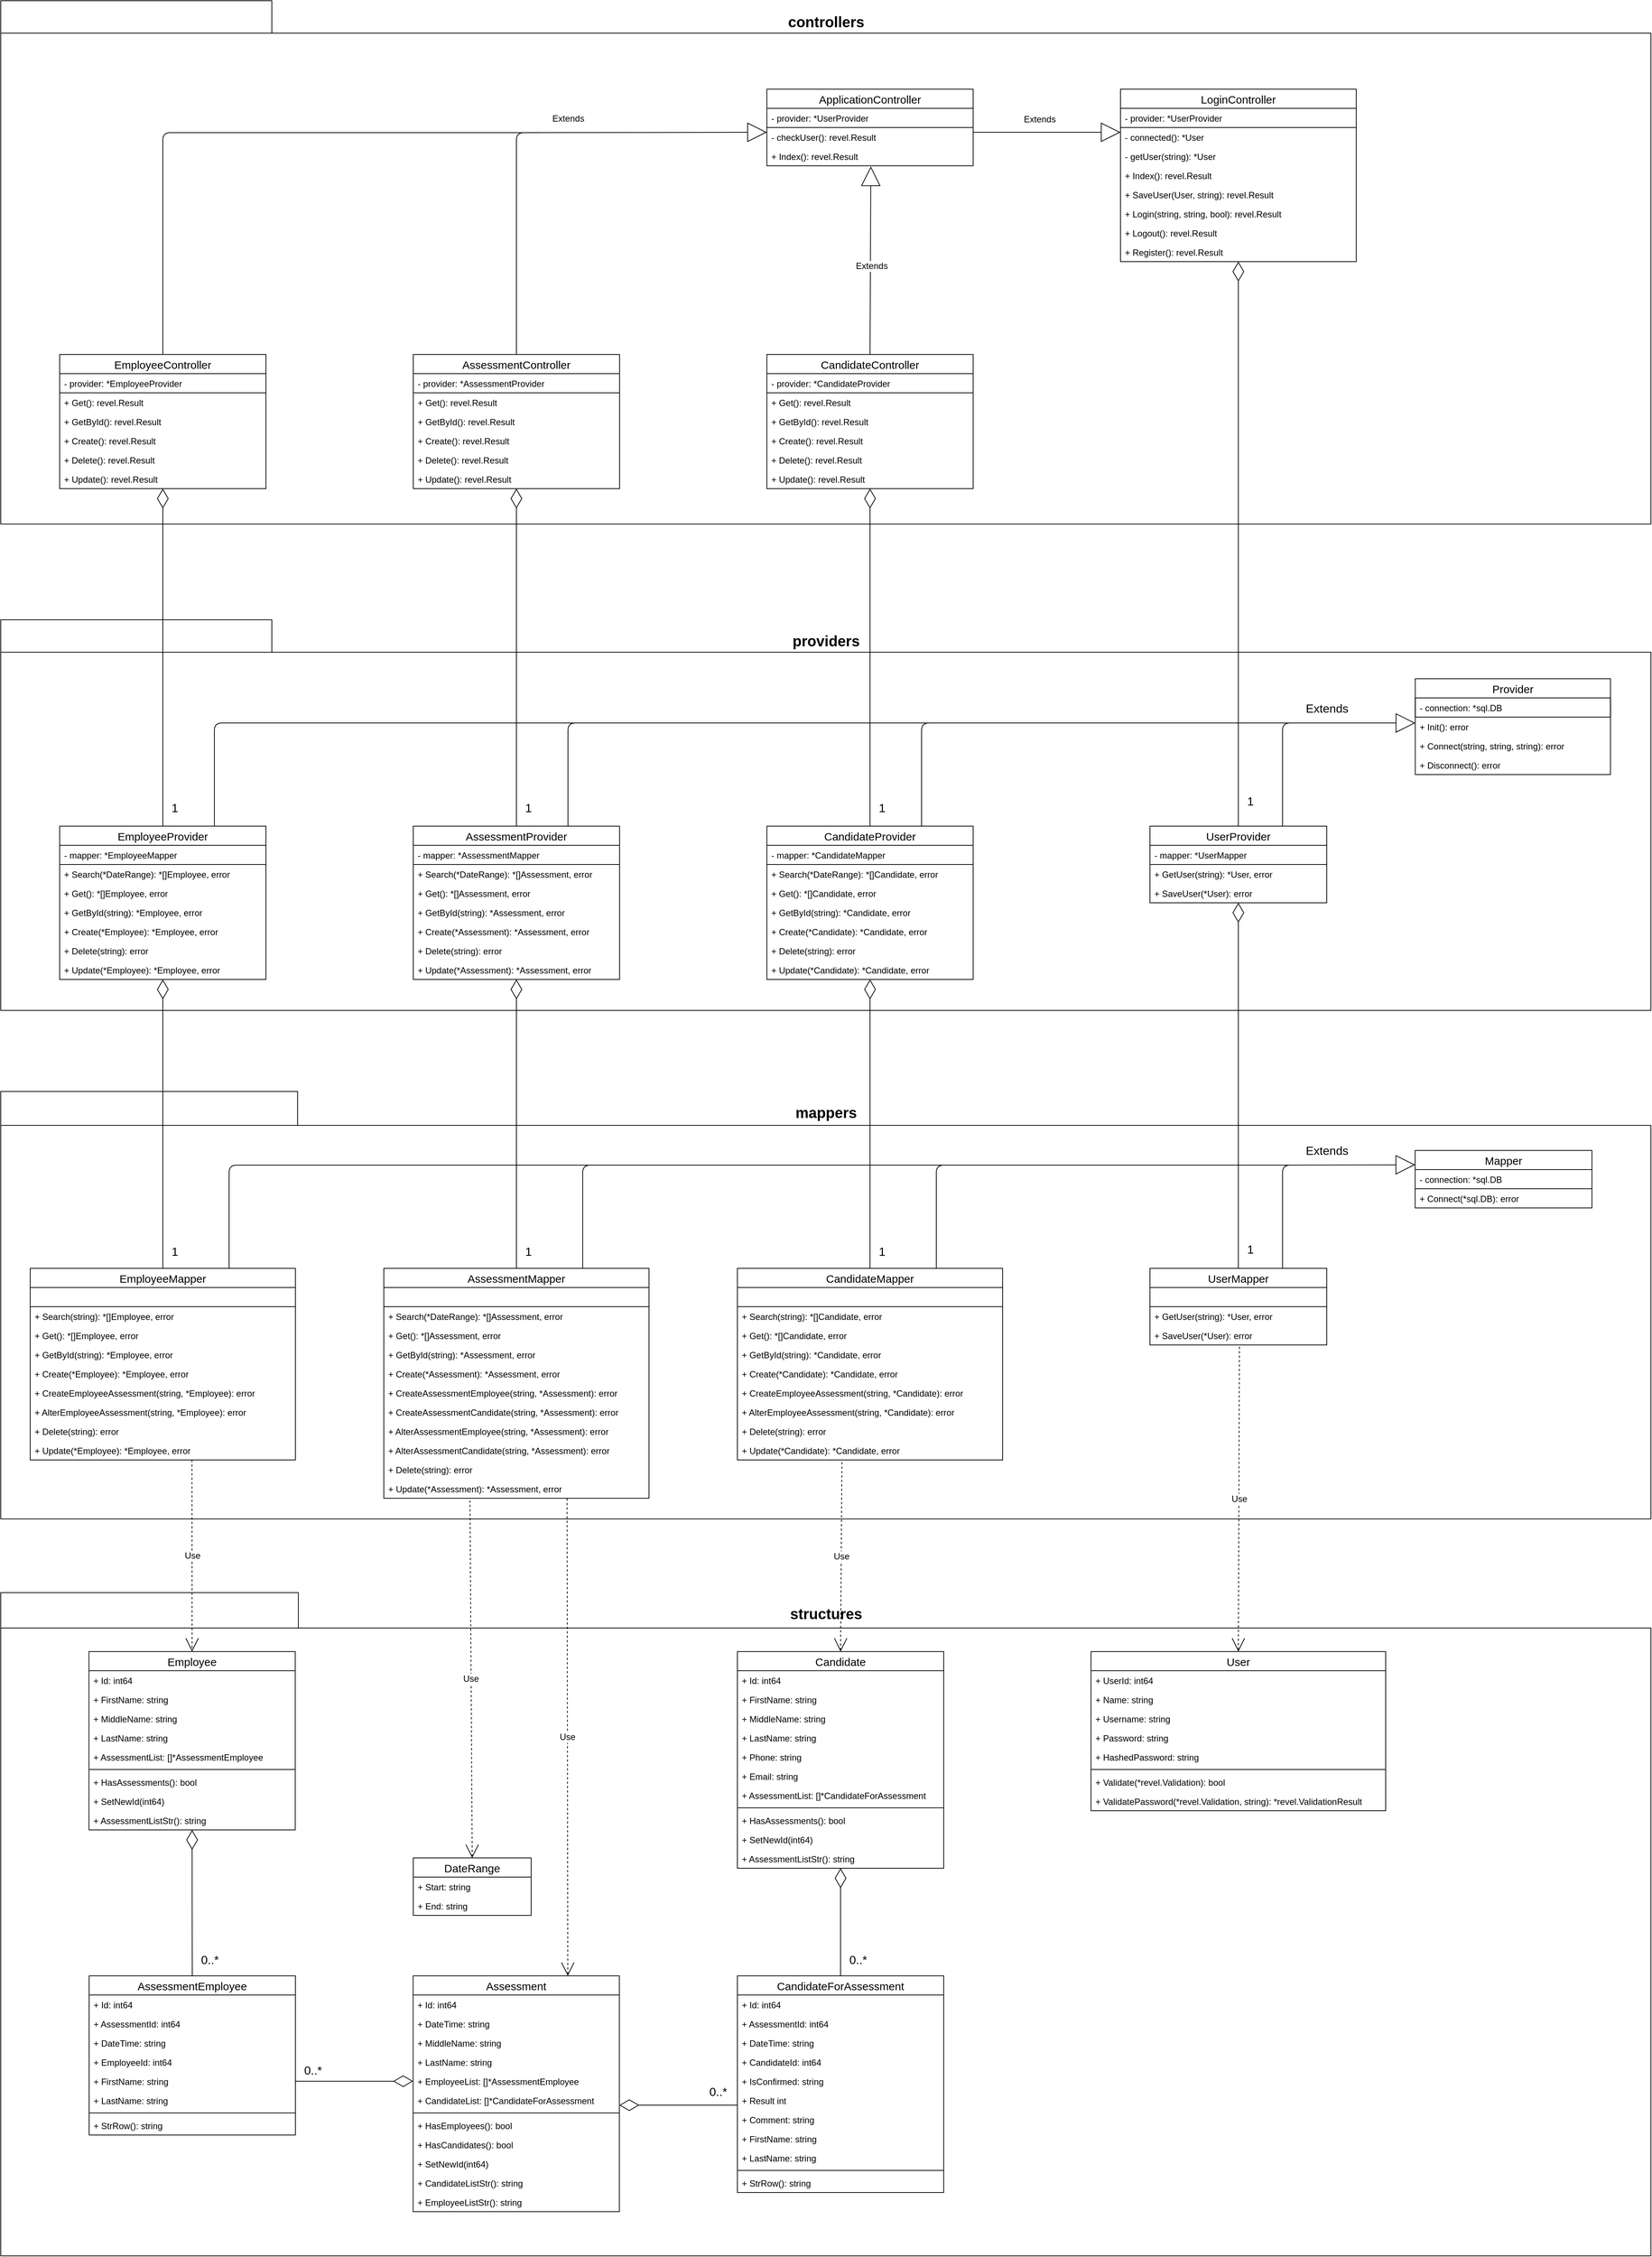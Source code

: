 <mxfile pages="1" version="11.1.4" type="device"><diagram name="Page-1" id="c4acf3e9-155e-7222-9cf6-157b1a14988f"><mxGraphModel dx="4340" dy="3715" grid="1" gridSize="10" guides="0" tooltips="1" connect="1" arrows="1" fold="1" page="1" pageScale="1" pageWidth="850" pageHeight="1100" background="#ffffff" math="0" shadow="0"><root><mxCell id="0"/><mxCell id="1" parent="0"/><mxCell id="LUfFgvNEonsYw6upPJXL-255" value="&lt;font style=&quot;font-size: 20px&quot;&gt;controllers&lt;/font&gt;" style="shape=folder;fontStyle=1;spacingTop=10;tabWidth=368;tabHeight=44;tabPosition=left;html=1;verticalAlign=top;" vertex="1" parent="1"><mxGeometry x="760" y="-840" width="2240" height="710" as="geometry"/></mxCell><mxCell id="qNjUN7XKEvdAaT-2gEHH-21" value="&lt;font style=&quot;font-size: 20px&quot;&gt;structures&lt;/font&gt;" style="shape=folder;fontStyle=1;spacingTop=10;tabWidth=404;tabHeight=48;tabPosition=left;html=1;verticalAlign=top;" parent="1" vertex="1"><mxGeometry x="760" y="1320" width="2240" height="900" as="geometry"/></mxCell><mxCell id="qNjUN7XKEvdAaT-2gEHH-20" value="&lt;font style=&quot;font-size: 20px&quot;&gt;mappers&lt;/font&gt;" style="shape=folder;fontStyle=1;spacingTop=10;tabWidth=403;tabHeight=46;tabPosition=left;html=1;verticalAlign=top;" parent="1" vertex="1"><mxGeometry x="760" y="640" width="2240" height="580" as="geometry"/></mxCell><mxCell id="qNjUN7XKEvdAaT-2gEHH-19" value="&lt;font style=&quot;font-size: 20px&quot;&gt;providers&lt;/font&gt;" style="shape=folder;fontStyle=1;spacingTop=10;tabWidth=368;tabHeight=44;tabPosition=left;html=1;verticalAlign=top;" parent="1" vertex="1"><mxGeometry x="760" width="2240" height="530" as="geometry"/></mxCell><mxCell id="LUfFgvNEonsYw6upPJXL-1" value="AssessmentProvider" style="swimlane;fontStyle=0;childLayout=stackLayout;horizontal=1;startSize=26;fillColor=none;horizontalStack=0;resizeParent=1;resizeParentMax=0;resizeLast=0;collapsible=1;marginBottom=0;fontSize=15;" vertex="1" parent="1"><mxGeometry x="1320" y="280" width="280" height="208" as="geometry"/></mxCell><mxCell id="LUfFgvNEonsYw6upPJXL-2" value="- mapper: *AssessmentMapper" style="text;strokeColor=#000000;fillColor=none;align=left;verticalAlign=top;spacingLeft=4;spacingRight=4;overflow=hidden;rotatable=0;points=[[0,0.5],[1,0.5]];portConstraint=eastwest;" vertex="1" parent="LUfFgvNEonsYw6upPJXL-1"><mxGeometry y="26" width="280" height="26" as="geometry"/></mxCell><mxCell id="LUfFgvNEonsYw6upPJXL-3" value="+ Search(*DateRange): *[]Assessment, error" style="text;strokeColor=none;fillColor=none;align=left;verticalAlign=top;spacingLeft=4;spacingRight=4;overflow=hidden;rotatable=0;points=[[0,0.5],[1,0.5]];portConstraint=eastwest;" vertex="1" parent="LUfFgvNEonsYw6upPJXL-1"><mxGeometry y="52" width="280" height="26" as="geometry"/></mxCell><mxCell id="LUfFgvNEonsYw6upPJXL-4" value="+ Get(): *[]Assessment, error" style="text;strokeColor=none;fillColor=none;align=left;verticalAlign=top;spacingLeft=4;spacingRight=4;overflow=hidden;rotatable=0;points=[[0,0.5],[1,0.5]];portConstraint=eastwest;" vertex="1" parent="LUfFgvNEonsYw6upPJXL-1"><mxGeometry y="78" width="280" height="26" as="geometry"/></mxCell><mxCell id="LUfFgvNEonsYw6upPJXL-5" value="+ GetById(string): *Assessment, error" style="text;strokeColor=none;fillColor=none;align=left;verticalAlign=top;rounded=0;fontSize=12;spacingLeft=4;" vertex="1" parent="LUfFgvNEonsYw6upPJXL-1"><mxGeometry y="104" width="280" height="26" as="geometry"/></mxCell><mxCell id="LUfFgvNEonsYw6upPJXL-7" value="+ Create(*Assessment): *Assessment, error" style="text;strokeColor=none;fillColor=none;align=left;verticalAlign=top;rounded=0;fontSize=12;spacingLeft=4;" vertex="1" parent="LUfFgvNEonsYw6upPJXL-1"><mxGeometry y="130" width="280" height="26" as="geometry"/></mxCell><mxCell id="LUfFgvNEonsYw6upPJXL-8" value="+ Delete(string): error" style="text;strokeColor=none;fillColor=none;align=left;verticalAlign=top;rounded=0;fontSize=12;spacingLeft=4;" vertex="1" parent="LUfFgvNEonsYw6upPJXL-1"><mxGeometry y="156" width="280" height="26" as="geometry"/></mxCell><mxCell id="LUfFgvNEonsYw6upPJXL-9" value="+ Update(*Assessment): *Assessment, error" style="text;strokeColor=none;fillColor=none;align=left;verticalAlign=top;rounded=0;fontSize=12;spacingLeft=4;" vertex="1" parent="LUfFgvNEonsYw6upPJXL-1"><mxGeometry y="182" width="280" height="26" as="geometry"/></mxCell><mxCell id="LUfFgvNEonsYw6upPJXL-10" value="EmployeeProvider" style="swimlane;fontStyle=0;childLayout=stackLayout;horizontal=1;startSize=26;fillColor=none;horizontalStack=0;resizeParent=1;resizeParentMax=0;resizeLast=0;collapsible=1;marginBottom=0;fontSize=15;" vertex="1" parent="1"><mxGeometry x="840" y="280" width="280" height="208" as="geometry"/></mxCell><mxCell id="LUfFgvNEonsYw6upPJXL-11" value="- mapper: *EmployeeMapper" style="text;strokeColor=#000000;fillColor=none;align=left;verticalAlign=top;spacingLeft=4;spacingRight=4;overflow=hidden;rotatable=0;points=[[0,0.5],[1,0.5]];portConstraint=eastwest;" vertex="1" parent="LUfFgvNEonsYw6upPJXL-10"><mxGeometry y="26" width="280" height="26" as="geometry"/></mxCell><mxCell id="LUfFgvNEonsYw6upPJXL-12" value="+ Search(*DateRange): *[]Employee, error" style="text;strokeColor=none;fillColor=none;align=left;verticalAlign=top;spacingLeft=4;spacingRight=4;overflow=hidden;rotatable=0;points=[[0,0.5],[1,0.5]];portConstraint=eastwest;" vertex="1" parent="LUfFgvNEonsYw6upPJXL-10"><mxGeometry y="52" width="280" height="26" as="geometry"/></mxCell><mxCell id="LUfFgvNEonsYw6upPJXL-13" value="+ Get(): *[]Employee, error" style="text;strokeColor=none;fillColor=none;align=left;verticalAlign=top;spacingLeft=4;spacingRight=4;overflow=hidden;rotatable=0;points=[[0,0.5],[1,0.5]];portConstraint=eastwest;" vertex="1" parent="LUfFgvNEonsYw6upPJXL-10"><mxGeometry y="78" width="280" height="26" as="geometry"/></mxCell><mxCell id="LUfFgvNEonsYw6upPJXL-14" value="+ GetById(string): *Employee, error" style="text;strokeColor=none;fillColor=none;align=left;verticalAlign=top;rounded=0;fontSize=12;spacingLeft=4;" vertex="1" parent="LUfFgvNEonsYw6upPJXL-10"><mxGeometry y="104" width="280" height="26" as="geometry"/></mxCell><mxCell id="LUfFgvNEonsYw6upPJXL-15" value="+ Create(*Employee): *Employee, error" style="text;strokeColor=none;fillColor=none;align=left;verticalAlign=top;rounded=0;fontSize=12;spacingLeft=4;" vertex="1" parent="LUfFgvNEonsYw6upPJXL-10"><mxGeometry y="130" width="280" height="26" as="geometry"/></mxCell><mxCell id="LUfFgvNEonsYw6upPJXL-16" value="+ Delete(string): error" style="text;strokeColor=none;fillColor=none;align=left;verticalAlign=top;rounded=0;fontSize=12;spacingLeft=4;" vertex="1" parent="LUfFgvNEonsYw6upPJXL-10"><mxGeometry y="156" width="280" height="26" as="geometry"/></mxCell><mxCell id="LUfFgvNEonsYw6upPJXL-17" value="+ Update(*Employee): *Employee, error" style="text;strokeColor=none;fillColor=none;align=left;verticalAlign=top;rounded=0;fontSize=12;spacingLeft=4;" vertex="1" parent="LUfFgvNEonsYw6upPJXL-10"><mxGeometry y="182" width="280" height="26" as="geometry"/></mxCell><mxCell id="LUfFgvNEonsYw6upPJXL-22" value="CandidateProvider" style="swimlane;fontStyle=0;childLayout=stackLayout;horizontal=1;startSize=26;fillColor=none;horizontalStack=0;resizeParent=1;resizeParentMax=0;resizeLast=0;collapsible=1;marginBottom=0;fontSize=15;" vertex="1" parent="1"><mxGeometry x="1800" y="280" width="280" height="208" as="geometry"/></mxCell><mxCell id="LUfFgvNEonsYw6upPJXL-23" value="- mapper: *CandidateMapper" style="text;strokeColor=#000000;fillColor=none;align=left;verticalAlign=top;spacingLeft=4;spacingRight=4;overflow=hidden;rotatable=0;points=[[0,0.5],[1,0.5]];portConstraint=eastwest;" vertex="1" parent="LUfFgvNEonsYw6upPJXL-22"><mxGeometry y="26" width="280" height="26" as="geometry"/></mxCell><mxCell id="LUfFgvNEonsYw6upPJXL-24" value="+ Search(*DateRange): *[]Candidate, error" style="text;strokeColor=none;fillColor=none;align=left;verticalAlign=top;spacingLeft=4;spacingRight=4;overflow=hidden;rotatable=0;points=[[0,0.5],[1,0.5]];portConstraint=eastwest;" vertex="1" parent="LUfFgvNEonsYw6upPJXL-22"><mxGeometry y="52" width="280" height="26" as="geometry"/></mxCell><mxCell id="LUfFgvNEonsYw6upPJXL-25" value="+ Get(): *[]Candidate, error" style="text;strokeColor=none;fillColor=none;align=left;verticalAlign=top;spacingLeft=4;spacingRight=4;overflow=hidden;rotatable=0;points=[[0,0.5],[1,0.5]];portConstraint=eastwest;" vertex="1" parent="LUfFgvNEonsYw6upPJXL-22"><mxGeometry y="78" width="280" height="26" as="geometry"/></mxCell><mxCell id="LUfFgvNEonsYw6upPJXL-26" value="+ GetById(string): *Candidate, error" style="text;strokeColor=none;fillColor=none;align=left;verticalAlign=top;rounded=0;fontSize=12;spacingLeft=4;" vertex="1" parent="LUfFgvNEonsYw6upPJXL-22"><mxGeometry y="104" width="280" height="26" as="geometry"/></mxCell><mxCell id="LUfFgvNEonsYw6upPJXL-27" value="+ Create(*Candidate): *Candidate, error" style="text;strokeColor=none;fillColor=none;align=left;verticalAlign=top;rounded=0;fontSize=12;spacingLeft=4;" vertex="1" parent="LUfFgvNEonsYw6upPJXL-22"><mxGeometry y="130" width="280" height="26" as="geometry"/></mxCell><mxCell id="LUfFgvNEonsYw6upPJXL-28" value="+ Delete(string): error" style="text;strokeColor=none;fillColor=none;align=left;verticalAlign=top;rounded=0;fontSize=12;spacingLeft=4;" vertex="1" parent="LUfFgvNEonsYw6upPJXL-22"><mxGeometry y="156" width="280" height="26" as="geometry"/></mxCell><mxCell id="LUfFgvNEonsYw6upPJXL-29" value="+ Update(*Candidate): *Candidate, error" style="text;strokeColor=none;fillColor=none;align=left;verticalAlign=top;rounded=0;fontSize=12;spacingLeft=4;" vertex="1" parent="LUfFgvNEonsYw6upPJXL-22"><mxGeometry y="182" width="280" height="26" as="geometry"/></mxCell><mxCell id="LUfFgvNEonsYw6upPJXL-30" value="UserProvider" style="swimlane;fontStyle=0;childLayout=stackLayout;horizontal=1;startSize=26;fillColor=none;horizontalStack=0;resizeParent=1;resizeParentMax=0;resizeLast=0;collapsible=1;marginBottom=0;fontSize=15;" vertex="1" parent="1"><mxGeometry x="2320" y="280" width="240" height="104" as="geometry"/></mxCell><mxCell id="LUfFgvNEonsYw6upPJXL-31" value="- mapper: *UserMapper" style="text;strokeColor=#000000;fillColor=none;align=left;verticalAlign=top;spacingLeft=4;spacingRight=4;overflow=hidden;rotatable=0;points=[[0,0.5],[1,0.5]];portConstraint=eastwest;" vertex="1" parent="LUfFgvNEonsYw6upPJXL-30"><mxGeometry y="26" width="240" height="26" as="geometry"/></mxCell><mxCell id="LUfFgvNEonsYw6upPJXL-33" value="+ GetUser(string): *User, error" style="text;strokeColor=none;fillColor=none;align=left;verticalAlign=top;spacingLeft=4;spacingRight=4;overflow=hidden;rotatable=0;points=[[0,0.5],[1,0.5]];portConstraint=eastwest;" vertex="1" parent="LUfFgvNEonsYw6upPJXL-30"><mxGeometry y="52" width="240" height="26" as="geometry"/></mxCell><mxCell id="LUfFgvNEonsYw6upPJXL-37" value="+ SaveUser(*User): error" style="text;strokeColor=none;fillColor=none;align=left;verticalAlign=top;rounded=0;fontSize=12;spacingLeft=4;" vertex="1" parent="LUfFgvNEonsYw6upPJXL-30"><mxGeometry y="78" width="240" height="26" as="geometry"/></mxCell><mxCell id="LUfFgvNEonsYw6upPJXL-39" value="Provider" style="swimlane;fontStyle=0;childLayout=stackLayout;horizontal=1;startSize=26;fillColor=none;horizontalStack=0;resizeParent=1;resizeParentMax=0;resizeLast=0;collapsible=1;marginBottom=0;fontSize=15;" vertex="1" parent="1"><mxGeometry x="2680.138" y="80" width="265" height="130" as="geometry"/></mxCell><mxCell id="LUfFgvNEonsYw6upPJXL-40" value="- connection: *sql.DB" style="text;strokeColor=#000000;fillColor=none;align=left;verticalAlign=top;spacingLeft=4;spacingRight=4;overflow=hidden;rotatable=0;points=[[0,0.5],[1,0.5]];portConstraint=eastwest;" vertex="1" parent="LUfFgvNEonsYw6upPJXL-39"><mxGeometry y="26" width="265" height="26" as="geometry"/></mxCell><mxCell id="LUfFgvNEonsYw6upPJXL-41" value="+ Init(): error" style="text;strokeColor=none;fillColor=none;align=left;verticalAlign=top;spacingLeft=4;spacingRight=4;overflow=hidden;rotatable=0;points=[[0,0.5],[1,0.5]];portConstraint=eastwest;" vertex="1" parent="LUfFgvNEonsYw6upPJXL-39"><mxGeometry y="52" width="265" height="26" as="geometry"/></mxCell><mxCell id="LUfFgvNEonsYw6upPJXL-42" value="+ Connect(string, string, string): error" style="text;strokeColor=none;fillColor=none;align=left;verticalAlign=top;rounded=0;fontSize=12;spacingLeft=4;" vertex="1" parent="LUfFgvNEonsYw6upPJXL-39"><mxGeometry y="78" width="265" height="26" as="geometry"/></mxCell><mxCell id="LUfFgvNEonsYw6upPJXL-43" value="+ Disconnect(): error" style="text;strokeColor=none;fillColor=none;align=left;verticalAlign=top;spacingLeft=4;spacingRight=4;overflow=hidden;rotatable=0;points=[[0,0.5],[1,0.5]];portConstraint=eastwest;" vertex="1" parent="LUfFgvNEonsYw6upPJXL-39"><mxGeometry y="104" width="265" height="26" as="geometry"/></mxCell><mxCell id="LUfFgvNEonsYw6upPJXL-44" value="AssessmentMapper" style="swimlane;fontStyle=0;childLayout=stackLayout;horizontal=1;startSize=26;fillColor=none;horizontalStack=0;resizeParent=1;resizeParentMax=0;resizeLast=0;collapsible=1;marginBottom=0;fontSize=15;" vertex="1" parent="1"><mxGeometry x="1280" y="880" width="360" height="312" as="geometry"/></mxCell><mxCell id="LUfFgvNEonsYw6upPJXL-45" value="" style="text;strokeColor=#000000;fillColor=none;align=left;verticalAlign=top;spacingLeft=4;spacingRight=4;overflow=hidden;rotatable=0;points=[[0,0.5],[1,0.5]];portConstraint=eastwest;" vertex="1" parent="LUfFgvNEonsYw6upPJXL-44"><mxGeometry y="26" width="360" height="26" as="geometry"/></mxCell><mxCell id="LUfFgvNEonsYw6upPJXL-46" value="+ Search(*DateRange): *[]Assessment, error" style="text;strokeColor=none;fillColor=none;align=left;verticalAlign=top;spacingLeft=4;spacingRight=4;overflow=hidden;rotatable=0;points=[[0,0.5],[1,0.5]];portConstraint=eastwest;" vertex="1" parent="LUfFgvNEonsYw6upPJXL-44"><mxGeometry y="52" width="360" height="26" as="geometry"/></mxCell><mxCell id="LUfFgvNEonsYw6upPJXL-47" value="+ Get(): *[]Assessment, error" style="text;strokeColor=none;fillColor=none;align=left;verticalAlign=top;spacingLeft=4;spacingRight=4;overflow=hidden;rotatable=0;points=[[0,0.5],[1,0.5]];portConstraint=eastwest;" vertex="1" parent="LUfFgvNEonsYw6upPJXL-44"><mxGeometry y="78" width="360" height="26" as="geometry"/></mxCell><mxCell id="LUfFgvNEonsYw6upPJXL-48" value="+ GetById(string): *Assessment, error" style="text;strokeColor=none;fillColor=none;align=left;verticalAlign=top;rounded=0;fontSize=12;spacingLeft=4;" vertex="1" parent="LUfFgvNEonsYw6upPJXL-44"><mxGeometry y="104" width="360" height="26" as="geometry"/></mxCell><mxCell id="LUfFgvNEonsYw6upPJXL-49" value="+ Create(*Assessment): *Assessment, error" style="text;strokeColor=none;fillColor=none;align=left;verticalAlign=top;rounded=0;fontSize=12;spacingLeft=4;" vertex="1" parent="LUfFgvNEonsYw6upPJXL-44"><mxGeometry y="130" width="360" height="26" as="geometry"/></mxCell><mxCell id="LUfFgvNEonsYw6upPJXL-53" value="+ CreateAssessmentEmployee(string, *Assessment): error" style="text;strokeColor=none;fillColor=none;align=left;verticalAlign=top;rounded=0;fontSize=12;spacingLeft=4;" vertex="1" parent="LUfFgvNEonsYw6upPJXL-44"><mxGeometry y="156" width="360" height="26" as="geometry"/></mxCell><mxCell id="LUfFgvNEonsYw6upPJXL-65" value="+ CreateAssessmentCandidate(string, *Assessment): error" style="text;strokeColor=none;fillColor=none;align=left;verticalAlign=top;rounded=0;fontSize=12;spacingLeft=4;" vertex="1" parent="LUfFgvNEonsYw6upPJXL-44"><mxGeometry y="182" width="360" height="26" as="geometry"/></mxCell><mxCell id="LUfFgvNEonsYw6upPJXL-52" value="+ AlterAssessmentEmployee(string, *Assessment): error" style="text;strokeColor=none;fillColor=none;align=left;verticalAlign=top;rounded=0;fontSize=12;spacingLeft=4;" vertex="1" parent="LUfFgvNEonsYw6upPJXL-44"><mxGeometry y="208" width="360" height="26" as="geometry"/></mxCell><mxCell id="LUfFgvNEonsYw6upPJXL-66" value="+ AlterAssessmentCandidate(string, *Assessment): error" style="text;strokeColor=none;fillColor=none;align=left;verticalAlign=top;rounded=0;fontSize=12;spacingLeft=4;" vertex="1" parent="LUfFgvNEonsYw6upPJXL-44"><mxGeometry y="234" width="360" height="26" as="geometry"/></mxCell><mxCell id="LUfFgvNEonsYw6upPJXL-50" value="+ Delete(string): error" style="text;strokeColor=none;fillColor=none;align=left;verticalAlign=top;rounded=0;fontSize=12;spacingLeft=4;" vertex="1" parent="LUfFgvNEonsYw6upPJXL-44"><mxGeometry y="260" width="360" height="26" as="geometry"/></mxCell><mxCell id="LUfFgvNEonsYw6upPJXL-51" value="+ Update(*Assessment): *Assessment, error" style="text;strokeColor=none;fillColor=none;align=left;verticalAlign=top;rounded=0;fontSize=12;spacingLeft=4;" vertex="1" parent="LUfFgvNEonsYw6upPJXL-44"><mxGeometry y="286" width="360" height="26" as="geometry"/></mxCell><mxCell id="LUfFgvNEonsYw6upPJXL-55" value="EmployeeMapper" style="swimlane;fontStyle=0;childLayout=stackLayout;horizontal=1;startSize=26;fillColor=none;horizontalStack=0;resizeParent=1;resizeParentMax=0;resizeLast=0;collapsible=1;marginBottom=0;fontSize=15;" vertex="1" parent="1"><mxGeometry x="800" y="880" width="360" height="260" as="geometry"/></mxCell><mxCell id="LUfFgvNEonsYw6upPJXL-56" value="" style="text;strokeColor=#000000;fillColor=none;align=left;verticalAlign=top;spacingLeft=4;spacingRight=4;overflow=hidden;rotatable=0;points=[[0,0.5],[1,0.5]];portConstraint=eastwest;" vertex="1" parent="LUfFgvNEonsYw6upPJXL-55"><mxGeometry y="26" width="360" height="26" as="geometry"/></mxCell><mxCell id="LUfFgvNEonsYw6upPJXL-57" value="+ Search(string): *[]Employee, error" style="text;strokeColor=none;fillColor=none;align=left;verticalAlign=top;spacingLeft=4;spacingRight=4;overflow=hidden;rotatable=0;points=[[0,0.5],[1,0.5]];portConstraint=eastwest;" vertex="1" parent="LUfFgvNEonsYw6upPJXL-55"><mxGeometry y="52" width="360" height="26" as="geometry"/></mxCell><mxCell id="LUfFgvNEonsYw6upPJXL-58" value="+ Get(): *[]Employee, error" style="text;strokeColor=none;fillColor=none;align=left;verticalAlign=top;spacingLeft=4;spacingRight=4;overflow=hidden;rotatable=0;points=[[0,0.5],[1,0.5]];portConstraint=eastwest;" vertex="1" parent="LUfFgvNEonsYw6upPJXL-55"><mxGeometry y="78" width="360" height="26" as="geometry"/></mxCell><mxCell id="LUfFgvNEonsYw6upPJXL-59" value="+ GetById(string): *Employee, error" style="text;strokeColor=none;fillColor=none;align=left;verticalAlign=top;rounded=0;fontSize=12;spacingLeft=4;" vertex="1" parent="LUfFgvNEonsYw6upPJXL-55"><mxGeometry y="104" width="360" height="26" as="geometry"/></mxCell><mxCell id="LUfFgvNEonsYw6upPJXL-60" value="+ Create(*Employee): *Employee, error" style="text;strokeColor=none;fillColor=none;align=left;verticalAlign=top;rounded=0;fontSize=12;spacingLeft=4;" vertex="1" parent="LUfFgvNEonsYw6upPJXL-55"><mxGeometry y="130" width="360" height="26" as="geometry"/></mxCell><mxCell id="LUfFgvNEonsYw6upPJXL-61" value="+ CreateEmployeeAssessment(string, *Employee): error" style="text;strokeColor=none;fillColor=none;align=left;verticalAlign=top;rounded=0;fontSize=12;spacingLeft=4;" vertex="1" parent="LUfFgvNEonsYw6upPJXL-55"><mxGeometry y="156" width="360" height="26" as="geometry"/></mxCell><mxCell id="LUfFgvNEonsYw6upPJXL-62" value="+ AlterEmployeeAssessment(string, *Employee): error" style="text;strokeColor=none;fillColor=none;align=left;verticalAlign=top;rounded=0;fontSize=12;spacingLeft=4;" vertex="1" parent="LUfFgvNEonsYw6upPJXL-55"><mxGeometry y="182" width="360" height="26" as="geometry"/></mxCell><mxCell id="LUfFgvNEonsYw6upPJXL-63" value="+ Delete(string): error" style="text;strokeColor=none;fillColor=none;align=left;verticalAlign=top;rounded=0;fontSize=12;spacingLeft=4;" vertex="1" parent="LUfFgvNEonsYw6upPJXL-55"><mxGeometry y="208" width="360" height="26" as="geometry"/></mxCell><mxCell id="LUfFgvNEonsYw6upPJXL-64" value="+ Update(*Employee): *Employee, error" style="text;strokeColor=none;fillColor=none;align=left;verticalAlign=top;rounded=0;fontSize=12;spacingLeft=4;" vertex="1" parent="LUfFgvNEonsYw6upPJXL-55"><mxGeometry y="234" width="360" height="26" as="geometry"/></mxCell><mxCell id="LUfFgvNEonsYw6upPJXL-67" value="CandidateMapper" style="swimlane;fontStyle=0;childLayout=stackLayout;horizontal=1;startSize=26;fillColor=none;horizontalStack=0;resizeParent=1;resizeParentMax=0;resizeLast=0;collapsible=1;marginBottom=0;fontSize=15;" vertex="1" parent="1"><mxGeometry x="1760" y="880" width="360" height="260" as="geometry"/></mxCell><mxCell id="LUfFgvNEonsYw6upPJXL-68" value="" style="text;strokeColor=#000000;fillColor=none;align=left;verticalAlign=top;spacingLeft=4;spacingRight=4;overflow=hidden;rotatable=0;points=[[0,0.5],[1,0.5]];portConstraint=eastwest;" vertex="1" parent="LUfFgvNEonsYw6upPJXL-67"><mxGeometry y="26" width="360" height="26" as="geometry"/></mxCell><mxCell id="LUfFgvNEonsYw6upPJXL-69" value="+ Search(string): *[]Candidate, error" style="text;strokeColor=none;fillColor=none;align=left;verticalAlign=top;spacingLeft=4;spacingRight=4;overflow=hidden;rotatable=0;points=[[0,0.5],[1,0.5]];portConstraint=eastwest;" vertex="1" parent="LUfFgvNEonsYw6upPJXL-67"><mxGeometry y="52" width="360" height="26" as="geometry"/></mxCell><mxCell id="LUfFgvNEonsYw6upPJXL-70" value="+ Get(): *[]Candidate, error" style="text;strokeColor=none;fillColor=none;align=left;verticalAlign=top;spacingLeft=4;spacingRight=4;overflow=hidden;rotatable=0;points=[[0,0.5],[1,0.5]];portConstraint=eastwest;" vertex="1" parent="LUfFgvNEonsYw6upPJXL-67"><mxGeometry y="78" width="360" height="26" as="geometry"/></mxCell><mxCell id="LUfFgvNEonsYw6upPJXL-71" value="+ GetById(string): *Candidate, error" style="text;strokeColor=none;fillColor=none;align=left;verticalAlign=top;rounded=0;fontSize=12;spacingLeft=4;" vertex="1" parent="LUfFgvNEonsYw6upPJXL-67"><mxGeometry y="104" width="360" height="26" as="geometry"/></mxCell><mxCell id="LUfFgvNEonsYw6upPJXL-72" value="+ Create(*Candidate): *Candidate, error" style="text;strokeColor=none;fillColor=none;align=left;verticalAlign=top;rounded=0;fontSize=12;spacingLeft=4;" vertex="1" parent="LUfFgvNEonsYw6upPJXL-67"><mxGeometry y="130" width="360" height="26" as="geometry"/></mxCell><mxCell id="LUfFgvNEonsYw6upPJXL-73" value="+ CreateEmployeeAssessment(string, *Candidate): error" style="text;strokeColor=none;fillColor=none;align=left;verticalAlign=top;rounded=0;fontSize=12;spacingLeft=4;" vertex="1" parent="LUfFgvNEonsYw6upPJXL-67"><mxGeometry y="156" width="360" height="26" as="geometry"/></mxCell><mxCell id="LUfFgvNEonsYw6upPJXL-74" value="+ AlterEmployeeAssessment(string, *Candidate): error" style="text;strokeColor=none;fillColor=none;align=left;verticalAlign=top;rounded=0;fontSize=12;spacingLeft=4;" vertex="1" parent="LUfFgvNEonsYw6upPJXL-67"><mxGeometry y="182" width="360" height="26" as="geometry"/></mxCell><mxCell id="LUfFgvNEonsYw6upPJXL-75" value="+ Delete(string): error" style="text;strokeColor=none;fillColor=none;align=left;verticalAlign=top;rounded=0;fontSize=12;spacingLeft=4;" vertex="1" parent="LUfFgvNEonsYw6upPJXL-67"><mxGeometry y="208" width="360" height="26" as="geometry"/></mxCell><mxCell id="LUfFgvNEonsYw6upPJXL-76" value="+ Update(*Candidate): *Candidate, error" style="text;strokeColor=none;fillColor=none;align=left;verticalAlign=top;rounded=0;fontSize=12;spacingLeft=4;" vertex="1" parent="LUfFgvNEonsYw6upPJXL-67"><mxGeometry y="234" width="360" height="26" as="geometry"/></mxCell><mxCell id="LUfFgvNEonsYw6upPJXL-77" value="UserMapper" style="swimlane;fontStyle=0;childLayout=stackLayout;horizontal=1;startSize=26;fillColor=none;horizontalStack=0;resizeParent=1;resizeParentMax=0;resizeLast=0;collapsible=1;marginBottom=0;fontSize=15;" vertex="1" parent="1"><mxGeometry x="2320" y="880" width="240" height="104" as="geometry"/></mxCell><mxCell id="LUfFgvNEonsYw6upPJXL-78" value="" style="text;strokeColor=#000000;fillColor=none;align=left;verticalAlign=top;spacingLeft=4;spacingRight=4;overflow=hidden;rotatable=0;points=[[0,0.5],[1,0.5]];portConstraint=eastwest;" vertex="1" parent="LUfFgvNEonsYw6upPJXL-77"><mxGeometry y="26" width="240" height="26" as="geometry"/></mxCell><mxCell id="LUfFgvNEonsYw6upPJXL-80" value="+ GetUser(string): *User, error" style="text;strokeColor=none;fillColor=none;align=left;verticalAlign=top;spacingLeft=4;spacingRight=4;overflow=hidden;rotatable=0;points=[[0,0.5],[1,0.5]];portConstraint=eastwest;" vertex="1" parent="LUfFgvNEonsYw6upPJXL-77"><mxGeometry y="52" width="240" height="26" as="geometry"/></mxCell><mxCell id="LUfFgvNEonsYw6upPJXL-79" value="+ SaveUser(*User): error" style="text;strokeColor=none;fillColor=none;align=left;verticalAlign=top;spacingLeft=4;spacingRight=4;overflow=hidden;rotatable=0;points=[[0,0.5],[1,0.5]];portConstraint=eastwest;" vertex="1" parent="LUfFgvNEonsYw6upPJXL-77"><mxGeometry y="78" width="240" height="26" as="geometry"/></mxCell><mxCell id="LUfFgvNEonsYw6upPJXL-88" value="AssessmentEmployee" style="swimlane;fontStyle=0;childLayout=stackLayout;horizontal=1;startSize=26;fillColor=none;horizontalStack=0;resizeParent=1;resizeParentMax=0;resizeLast=0;collapsible=1;marginBottom=0;fontSize=15;" vertex="1" parent="1"><mxGeometry x="880" y="1840" width="280" height="216" as="geometry"/></mxCell><mxCell id="LUfFgvNEonsYw6upPJXL-89" value="+ Id: int64" style="text;align=left;verticalAlign=top;spacingLeft=4;spacingRight=4;overflow=hidden;rotatable=0;points=[[0,0.5],[1,0.5]];portConstraint=eastwest;strokeColor=none;" vertex="1" parent="LUfFgvNEonsYw6upPJXL-88"><mxGeometry y="26" width="280" height="26" as="geometry"/></mxCell><mxCell id="LUfFgvNEonsYw6upPJXL-97" value="+ AssessmentId: int64" style="text;align=left;verticalAlign=top;rounded=0;fontSize=12;spacingLeft=4;" vertex="1" parent="LUfFgvNEonsYw6upPJXL-88"><mxGeometry y="52" width="280" height="26" as="geometry"/></mxCell><mxCell id="LUfFgvNEonsYw6upPJXL-90" value="+ DateTime: string" style="text;strokeColor=none;fillColor=none;align=left;verticalAlign=top;spacingLeft=4;spacingRight=4;overflow=hidden;rotatable=0;points=[[0,0.5],[1,0.5]];portConstraint=eastwest;" vertex="1" parent="LUfFgvNEonsYw6upPJXL-88"><mxGeometry y="78" width="280" height="26" as="geometry"/></mxCell><mxCell id="LUfFgvNEonsYw6upPJXL-91" value="+ EmployeeId: int64" style="text;strokeColor=none;fillColor=none;align=left;verticalAlign=top;spacingLeft=4;spacingRight=4;overflow=hidden;rotatable=0;points=[[0,0.5],[1,0.5]];portConstraint=eastwest;" vertex="1" parent="LUfFgvNEonsYw6upPJXL-88"><mxGeometry y="104" width="280" height="26" as="geometry"/></mxCell><mxCell id="LUfFgvNEonsYw6upPJXL-92" value="+ FirstName: string" style="text;strokeColor=none;fillColor=none;align=left;verticalAlign=top;rounded=0;fontSize=12;spacingLeft=4;" vertex="1" parent="LUfFgvNEonsYw6upPJXL-88"><mxGeometry y="130" width="280" height="26" as="geometry"/></mxCell><mxCell id="LUfFgvNEonsYw6upPJXL-93" value="+ LastName: string" style="text;strokeColor=none;fillColor=none;align=left;verticalAlign=top;rounded=0;fontSize=12;spacingLeft=4;" vertex="1" parent="LUfFgvNEonsYw6upPJXL-88"><mxGeometry y="156" width="280" height="26" as="geometry"/></mxCell><mxCell id="LUfFgvNEonsYw6upPJXL-99" value="" style="line;strokeWidth=1;fillColor=none;align=left;verticalAlign=middle;spacingTop=-1;spacingLeft=3;spacingRight=3;rotatable=0;labelPosition=right;points=[];portConstraint=eastwest;fontSize=12;html=0;" vertex="1" parent="LUfFgvNEonsYw6upPJXL-88"><mxGeometry y="182" width="280" height="8" as="geometry"/></mxCell><mxCell id="LUfFgvNEonsYw6upPJXL-96" value="+ StrRow(): string" style="text;strokeColor=none;fillColor=none;align=left;verticalAlign=top;rounded=0;fontSize=12;spacingLeft=4;" vertex="1" parent="LUfFgvNEonsYw6upPJXL-88"><mxGeometry y="190" width="280" height="26" as="geometry"/></mxCell><mxCell id="LUfFgvNEonsYw6upPJXL-100" value="Employee" style="swimlane;fontStyle=0;childLayout=stackLayout;horizontal=1;startSize=26;fillColor=none;horizontalStack=0;resizeParent=1;resizeParentMax=0;resizeLast=0;collapsible=1;marginBottom=0;fontSize=15;" vertex="1" parent="1"><mxGeometry x="879.759" y="1400" width="280" height="242" as="geometry"/></mxCell><mxCell id="LUfFgvNEonsYw6upPJXL-101" value="+ Id: int64" style="text;align=left;verticalAlign=top;spacingLeft=4;spacingRight=4;overflow=hidden;rotatable=0;points=[[0,0.5],[1,0.5]];portConstraint=eastwest;strokeColor=none;" vertex="1" parent="LUfFgvNEonsYw6upPJXL-100"><mxGeometry y="26" width="280" height="26" as="geometry"/></mxCell><mxCell id="LUfFgvNEonsYw6upPJXL-105" value="+ FirstName: string" style="text;strokeColor=none;fillColor=none;align=left;verticalAlign=top;rounded=0;fontSize=12;spacingLeft=4;" vertex="1" parent="LUfFgvNEonsYw6upPJXL-100"><mxGeometry y="52" width="280" height="26" as="geometry"/></mxCell><mxCell id="LUfFgvNEonsYw6upPJXL-109" value="+ MiddleName: string" style="text;strokeColor=none;fillColor=none;align=left;verticalAlign=top;rounded=0;fontSize=12;spacingLeft=4;" vertex="1" parent="LUfFgvNEonsYw6upPJXL-100"><mxGeometry y="78" width="280" height="26" as="geometry"/></mxCell><mxCell id="LUfFgvNEonsYw6upPJXL-106" value="+ LastName: string" style="text;strokeColor=none;fillColor=none;align=left;verticalAlign=top;rounded=0;fontSize=12;spacingLeft=4;" vertex="1" parent="LUfFgvNEonsYw6upPJXL-100"><mxGeometry y="104" width="280" height="26" as="geometry"/></mxCell><mxCell id="LUfFgvNEonsYw6upPJXL-102" value="+ AssessmentList: []*AssessmentEmployee" style="text;align=left;verticalAlign=top;rounded=0;fontSize=12;spacingLeft=4;" vertex="1" parent="LUfFgvNEonsYw6upPJXL-100"><mxGeometry y="130" width="280" height="26" as="geometry"/></mxCell><mxCell id="LUfFgvNEonsYw6upPJXL-107" value="" style="line;strokeWidth=1;fillColor=none;align=left;verticalAlign=middle;spacingTop=-1;spacingLeft=3;spacingRight=3;rotatable=0;labelPosition=right;points=[];portConstraint=eastwest;fontSize=12;html=0;" vertex="1" parent="LUfFgvNEonsYw6upPJXL-100"><mxGeometry y="156" width="280" height="8" as="geometry"/></mxCell><mxCell id="LUfFgvNEonsYw6upPJXL-103" value="+ HasAssessments(): bool" style="text;strokeColor=none;fillColor=none;align=left;verticalAlign=top;spacingLeft=4;spacingRight=4;overflow=hidden;rotatable=0;points=[[0,0.5],[1,0.5]];portConstraint=eastwest;" vertex="1" parent="LUfFgvNEonsYw6upPJXL-100"><mxGeometry y="164" width="280" height="26" as="geometry"/></mxCell><mxCell id="LUfFgvNEonsYw6upPJXL-104" value="+ SetNewId(int64)" style="text;strokeColor=none;fillColor=none;align=left;verticalAlign=top;spacingLeft=4;spacingRight=4;overflow=hidden;rotatable=0;points=[[0,0.5],[1,0.5]];portConstraint=eastwest;" vertex="1" parent="LUfFgvNEonsYw6upPJXL-100"><mxGeometry y="190" width="280" height="26" as="geometry"/></mxCell><mxCell id="LUfFgvNEonsYw6upPJXL-108" value="+ AssessmentListStr(): string" style="text;strokeColor=none;fillColor=none;align=left;verticalAlign=top;rounded=0;fontSize=12;spacingLeft=4;" vertex="1" parent="LUfFgvNEonsYw6upPJXL-100"><mxGeometry y="216" width="280" height="26" as="geometry"/></mxCell><mxCell id="LUfFgvNEonsYw6upPJXL-110" value="CandidateForAssessment" style="swimlane;fontStyle=0;childLayout=stackLayout;horizontal=1;startSize=26;fillColor=none;horizontalStack=0;resizeParent=1;resizeParentMax=0;resizeLast=0;collapsible=1;marginBottom=0;fontSize=15;" vertex="1" parent="1"><mxGeometry x="1760" y="1840" width="280" height="294" as="geometry"/></mxCell><mxCell id="LUfFgvNEonsYw6upPJXL-111" value="+ Id: int64" style="text;align=left;verticalAlign=top;spacingLeft=4;spacingRight=4;overflow=hidden;rotatable=0;points=[[0,0.5],[1,0.5]];portConstraint=eastwest;strokeColor=none;" vertex="1" parent="LUfFgvNEonsYw6upPJXL-110"><mxGeometry y="26" width="280" height="26" as="geometry"/></mxCell><mxCell id="LUfFgvNEonsYw6upPJXL-112" value="+ AssessmentId: int64" style="text;align=left;verticalAlign=top;rounded=0;fontSize=12;spacingLeft=4;" vertex="1" parent="LUfFgvNEonsYw6upPJXL-110"><mxGeometry y="52" width="280" height="26" as="geometry"/></mxCell><mxCell id="LUfFgvNEonsYw6upPJXL-113" value="+ DateTime: string" style="text;strokeColor=none;fillColor=none;align=left;verticalAlign=top;spacingLeft=4;spacingRight=4;overflow=hidden;rotatable=0;points=[[0,0.5],[1,0.5]];portConstraint=eastwest;" vertex="1" parent="LUfFgvNEonsYw6upPJXL-110"><mxGeometry y="78" width="280" height="26" as="geometry"/></mxCell><mxCell id="LUfFgvNEonsYw6upPJXL-114" value="+ CandidateId: int64" style="text;strokeColor=none;fillColor=none;align=left;verticalAlign=top;spacingLeft=4;spacingRight=4;overflow=hidden;rotatable=0;points=[[0,0.5],[1,0.5]];portConstraint=eastwest;" vertex="1" parent="LUfFgvNEonsYw6upPJXL-110"><mxGeometry y="104" width="280" height="26" as="geometry"/></mxCell><mxCell id="LUfFgvNEonsYw6upPJXL-123" value="+ IsConfirmed: string" style="text;strokeColor=none;fillColor=none;align=left;verticalAlign=top;rounded=0;fontSize=12;spacingLeft=4;" vertex="1" parent="LUfFgvNEonsYw6upPJXL-110"><mxGeometry y="130" width="280" height="26" as="geometry"/></mxCell><mxCell id="LUfFgvNEonsYw6upPJXL-124" value="+ Result int" style="text;strokeColor=none;fillColor=none;align=left;verticalAlign=top;rounded=0;fontSize=12;spacingLeft=4;" vertex="1" parent="LUfFgvNEonsYw6upPJXL-110"><mxGeometry y="156" width="280" height="26" as="geometry"/></mxCell><mxCell id="LUfFgvNEonsYw6upPJXL-122" value="+ Comment: string" style="text;strokeColor=none;fillColor=none;align=left;verticalAlign=top;rounded=0;fontSize=12;spacingLeft=4;" vertex="1" parent="LUfFgvNEonsYw6upPJXL-110"><mxGeometry y="182" width="280" height="26" as="geometry"/></mxCell><mxCell id="LUfFgvNEonsYw6upPJXL-115" value="+ FirstName: string" style="text;strokeColor=none;fillColor=none;align=left;verticalAlign=top;rounded=0;fontSize=12;spacingLeft=4;" vertex="1" parent="LUfFgvNEonsYw6upPJXL-110"><mxGeometry y="208" width="280" height="26" as="geometry"/></mxCell><mxCell id="LUfFgvNEonsYw6upPJXL-116" value="+ LastName: string" style="text;strokeColor=none;fillColor=none;align=left;verticalAlign=top;rounded=0;fontSize=12;spacingLeft=4;" vertex="1" parent="LUfFgvNEonsYw6upPJXL-110"><mxGeometry y="234" width="280" height="26" as="geometry"/></mxCell><mxCell id="LUfFgvNEonsYw6upPJXL-117" value="" style="line;strokeWidth=1;fillColor=none;align=left;verticalAlign=middle;spacingTop=-1;spacingLeft=3;spacingRight=3;rotatable=0;labelPosition=right;points=[];portConstraint=eastwest;fontSize=12;html=0;" vertex="1" parent="LUfFgvNEonsYw6upPJXL-110"><mxGeometry y="260" width="280" height="8" as="geometry"/></mxCell><mxCell id="LUfFgvNEonsYw6upPJXL-118" value="+ StrRow(): string" style="text;strokeColor=none;fillColor=none;align=left;verticalAlign=top;rounded=0;fontSize=12;spacingLeft=4;" vertex="1" parent="LUfFgvNEonsYw6upPJXL-110"><mxGeometry y="268" width="280" height="26" as="geometry"/></mxCell><mxCell id="LUfFgvNEonsYw6upPJXL-125" value="Candidate" style="swimlane;fontStyle=0;childLayout=stackLayout;horizontal=1;startSize=26;fillColor=none;horizontalStack=0;resizeParent=1;resizeParentMax=0;resizeLast=0;collapsible=1;marginBottom=0;fontSize=15;" vertex="1" parent="1"><mxGeometry x="1760" y="1400" width="280" height="294" as="geometry"/></mxCell><mxCell id="LUfFgvNEonsYw6upPJXL-126" value="+ Id: int64" style="text;align=left;verticalAlign=top;spacingLeft=4;spacingRight=4;overflow=hidden;rotatable=0;points=[[0,0.5],[1,0.5]];portConstraint=eastwest;strokeColor=none;" vertex="1" parent="LUfFgvNEonsYw6upPJXL-125"><mxGeometry y="26" width="280" height="26" as="geometry"/></mxCell><mxCell id="LUfFgvNEonsYw6upPJXL-133" value="+ FirstName: string" style="text;strokeColor=none;fillColor=none;align=left;verticalAlign=top;rounded=0;fontSize=12;spacingLeft=4;" vertex="1" parent="LUfFgvNEonsYw6upPJXL-125"><mxGeometry y="52" width="280" height="26" as="geometry"/></mxCell><mxCell id="LUfFgvNEonsYw6upPJXL-132" value="+ MiddleName: string" style="text;strokeColor=none;fillColor=none;align=left;verticalAlign=top;rounded=0;fontSize=12;spacingLeft=4;" vertex="1" parent="LUfFgvNEonsYw6upPJXL-125"><mxGeometry y="78" width="280" height="26" as="geometry"/></mxCell><mxCell id="LUfFgvNEonsYw6upPJXL-134" value="+ LastName: string" style="text;strokeColor=none;fillColor=none;align=left;verticalAlign=top;rounded=0;fontSize=12;spacingLeft=4;" vertex="1" parent="LUfFgvNEonsYw6upPJXL-125"><mxGeometry y="104" width="280" height="26" as="geometry"/></mxCell><mxCell id="LUfFgvNEonsYw6upPJXL-130" value="+ Phone: string" style="text;strokeColor=none;fillColor=none;align=left;verticalAlign=top;rounded=0;fontSize=12;spacingLeft=4;" vertex="1" parent="LUfFgvNEonsYw6upPJXL-125"><mxGeometry y="130" width="280" height="26" as="geometry"/></mxCell><mxCell id="LUfFgvNEonsYw6upPJXL-128" value="+ Email: string" style="text;strokeColor=none;fillColor=none;align=left;verticalAlign=top;spacingLeft=4;spacingRight=4;overflow=hidden;rotatable=0;points=[[0,0.5],[1,0.5]];portConstraint=eastwest;" vertex="1" parent="LUfFgvNEonsYw6upPJXL-125"><mxGeometry y="156" width="280" height="26" as="geometry"/></mxCell><mxCell id="LUfFgvNEonsYw6upPJXL-127" value="+ AssessmentList: []*CandidateForAssessment" style="text;align=left;verticalAlign=top;rounded=0;fontSize=12;spacingLeft=4;" vertex="1" parent="LUfFgvNEonsYw6upPJXL-125"><mxGeometry y="182" width="280" height="26" as="geometry"/></mxCell><mxCell id="LUfFgvNEonsYw6upPJXL-135" value="" style="line;strokeWidth=1;fillColor=none;align=left;verticalAlign=middle;spacingTop=-1;spacingLeft=3;spacingRight=3;rotatable=0;labelPosition=right;points=[];portConstraint=eastwest;fontSize=12;html=0;" vertex="1" parent="LUfFgvNEonsYw6upPJXL-125"><mxGeometry y="208" width="280" height="8" as="geometry"/></mxCell><mxCell id="LUfFgvNEonsYw6upPJXL-131" value="+ HasAssessments(): bool" style="text;strokeColor=none;fillColor=none;align=left;verticalAlign=top;rounded=0;fontSize=12;spacingLeft=4;" vertex="1" parent="LUfFgvNEonsYw6upPJXL-125"><mxGeometry y="216" width="280" height="26" as="geometry"/></mxCell><mxCell id="LUfFgvNEonsYw6upPJXL-129" value="+ SetNewId(int64)" style="text;strokeColor=none;fillColor=none;align=left;verticalAlign=top;spacingLeft=4;spacingRight=4;overflow=hidden;rotatable=0;points=[[0,0.5],[1,0.5]];portConstraint=eastwest;" vertex="1" parent="LUfFgvNEonsYw6upPJXL-125"><mxGeometry y="242" width="280" height="26" as="geometry"/></mxCell><mxCell id="LUfFgvNEonsYw6upPJXL-136" value="+ AssessmentListStr(): string" style="text;strokeColor=none;fillColor=none;align=left;verticalAlign=top;rounded=0;fontSize=12;spacingLeft=4;" vertex="1" parent="LUfFgvNEonsYw6upPJXL-125"><mxGeometry y="268" width="280" height="26" as="geometry"/></mxCell><mxCell id="LUfFgvNEonsYw6upPJXL-137" value="Assessment" style="swimlane;fontStyle=0;childLayout=stackLayout;horizontal=1;startSize=26;fillColor=none;horizontalStack=0;resizeParent=1;resizeParentMax=0;resizeLast=0;collapsible=1;marginBottom=0;fontSize=15;" vertex="1" parent="1"><mxGeometry x="1319.759" y="1840" width="280" height="320" as="geometry"/></mxCell><mxCell id="LUfFgvNEonsYw6upPJXL-138" value="+ Id: int64" style="text;align=left;verticalAlign=top;spacingLeft=4;spacingRight=4;overflow=hidden;rotatable=0;points=[[0,0.5],[1,0.5]];portConstraint=eastwest;strokeColor=none;" vertex="1" parent="LUfFgvNEonsYw6upPJXL-137"><mxGeometry y="26" width="280" height="26" as="geometry"/></mxCell><mxCell id="LUfFgvNEonsYw6upPJXL-139" value="+ DateTime: string" style="text;strokeColor=none;fillColor=none;align=left;verticalAlign=top;rounded=0;fontSize=12;spacingLeft=4;" vertex="1" parent="LUfFgvNEonsYw6upPJXL-137"><mxGeometry y="52" width="280" height="26" as="geometry"/></mxCell><mxCell id="LUfFgvNEonsYw6upPJXL-140" value="+ MiddleName: string" style="text;strokeColor=none;fillColor=none;align=left;verticalAlign=top;rounded=0;fontSize=12;spacingLeft=4;" vertex="1" parent="LUfFgvNEonsYw6upPJXL-137"><mxGeometry y="78" width="280" height="26" as="geometry"/></mxCell><mxCell id="LUfFgvNEonsYw6upPJXL-141" value="+ LastName: string" style="text;strokeColor=none;fillColor=none;align=left;verticalAlign=top;rounded=0;fontSize=12;spacingLeft=4;" vertex="1" parent="LUfFgvNEonsYw6upPJXL-137"><mxGeometry y="104" width="280" height="26" as="geometry"/></mxCell><mxCell id="LUfFgvNEonsYw6upPJXL-142" value="+ EmployeeList: []*AssessmentEmployee" style="text;align=left;verticalAlign=top;rounded=0;fontSize=12;spacingLeft=4;" vertex="1" parent="LUfFgvNEonsYw6upPJXL-137"><mxGeometry y="130" width="280" height="26" as="geometry"/></mxCell><mxCell id="LUfFgvNEonsYw6upPJXL-147" value="+ CandidateList: []*CandidateForAssessment" style="text;align=left;verticalAlign=top;rounded=0;fontSize=12;spacingLeft=4;" vertex="1" parent="LUfFgvNEonsYw6upPJXL-137"><mxGeometry y="156" width="280" height="26" as="geometry"/></mxCell><mxCell id="LUfFgvNEonsYw6upPJXL-143" value="" style="line;strokeWidth=1;fillColor=none;align=left;verticalAlign=middle;spacingTop=-1;spacingLeft=3;spacingRight=3;rotatable=0;labelPosition=right;points=[];portConstraint=eastwest;fontSize=12;html=0;" vertex="1" parent="LUfFgvNEonsYw6upPJXL-137"><mxGeometry y="182" width="280" height="8" as="geometry"/></mxCell><mxCell id="LUfFgvNEonsYw6upPJXL-144" value="+ HasEmployees(): bool" style="text;strokeColor=none;fillColor=none;align=left;verticalAlign=top;spacingLeft=4;spacingRight=4;overflow=hidden;rotatable=0;points=[[0,0.5],[1,0.5]];portConstraint=eastwest;" vertex="1" parent="LUfFgvNEonsYw6upPJXL-137"><mxGeometry y="190" width="280" height="26" as="geometry"/></mxCell><mxCell id="LUfFgvNEonsYw6upPJXL-148" value="+ HasCandidates(): bool" style="text;strokeColor=none;fillColor=none;align=left;verticalAlign=top;spacingLeft=4;spacingRight=4;overflow=hidden;rotatable=0;points=[[0,0.5],[1,0.5]];portConstraint=eastwest;" vertex="1" parent="LUfFgvNEonsYw6upPJXL-137"><mxGeometry y="216" width="280" height="26" as="geometry"/></mxCell><mxCell id="LUfFgvNEonsYw6upPJXL-145" value="+ SetNewId(int64)" style="text;strokeColor=none;fillColor=none;align=left;verticalAlign=top;spacingLeft=4;spacingRight=4;overflow=hidden;rotatable=0;points=[[0,0.5],[1,0.5]];portConstraint=eastwest;" vertex="1" parent="LUfFgvNEonsYw6upPJXL-137"><mxGeometry y="242" width="280" height="26" as="geometry"/></mxCell><mxCell id="LUfFgvNEonsYw6upPJXL-146" value="+ CandidateListStr(): string" style="text;strokeColor=none;fillColor=none;align=left;verticalAlign=top;rounded=0;fontSize=12;spacingLeft=4;" vertex="1" parent="LUfFgvNEonsYw6upPJXL-137"><mxGeometry y="268" width="280" height="26" as="geometry"/></mxCell><mxCell id="LUfFgvNEonsYw6upPJXL-149" value="+ EmployeeListStr(): string" style="text;strokeColor=none;fillColor=none;align=left;verticalAlign=top;rounded=0;fontSize=12;spacingLeft=4;" vertex="1" parent="LUfFgvNEonsYw6upPJXL-137"><mxGeometry y="294" width="280" height="26" as="geometry"/></mxCell><mxCell id="LUfFgvNEonsYw6upPJXL-150" value="User" style="swimlane;fontStyle=0;childLayout=stackLayout;horizontal=1;startSize=26;fillColor=none;horizontalStack=0;resizeParent=1;resizeParentMax=0;resizeLast=0;collapsible=1;marginBottom=0;fontSize=15;" vertex="1" parent="1"><mxGeometry x="2240" y="1400" width="400" height="216" as="geometry"/></mxCell><mxCell id="LUfFgvNEonsYw6upPJXL-151" value="+ UserId: int64" style="text;align=left;verticalAlign=top;spacingLeft=4;spacingRight=4;overflow=hidden;rotatable=0;points=[[0,0.5],[1,0.5]];portConstraint=eastwest;strokeColor=none;" vertex="1" parent="LUfFgvNEonsYw6upPJXL-150"><mxGeometry y="26" width="400" height="26" as="geometry"/></mxCell><mxCell id="LUfFgvNEonsYw6upPJXL-152" value="+ Name: string" style="text;strokeColor=none;fillColor=none;align=left;verticalAlign=top;rounded=0;fontSize=12;spacingLeft=4;" vertex="1" parent="LUfFgvNEonsYw6upPJXL-150"><mxGeometry y="52" width="400" height="26" as="geometry"/></mxCell><mxCell id="LUfFgvNEonsYw6upPJXL-153" value="+ Username: string" style="text;strokeColor=none;fillColor=none;align=left;verticalAlign=top;rounded=0;fontSize=12;spacingLeft=4;" vertex="1" parent="LUfFgvNEonsYw6upPJXL-150"><mxGeometry y="78" width="400" height="26" as="geometry"/></mxCell><mxCell id="LUfFgvNEonsYw6upPJXL-154" value="+ Password: string" style="text;strokeColor=none;fillColor=none;align=left;verticalAlign=top;rounded=0;fontSize=12;spacingLeft=4;" vertex="1" parent="LUfFgvNEonsYw6upPJXL-150"><mxGeometry y="104" width="400" height="26" as="geometry"/></mxCell><mxCell id="LUfFgvNEonsYw6upPJXL-155" value="+ HashedPassword: string" style="text;strokeColor=none;fillColor=none;align=left;verticalAlign=top;rounded=0;fontSize=12;spacingLeft=4;" vertex="1" parent="LUfFgvNEonsYw6upPJXL-150"><mxGeometry y="130" width="400" height="26" as="geometry"/></mxCell><mxCell id="LUfFgvNEonsYw6upPJXL-158" value="" style="line;strokeWidth=1;fillColor=none;align=left;verticalAlign=middle;spacingTop=-1;spacingLeft=3;spacingRight=3;rotatable=0;labelPosition=right;points=[];portConstraint=eastwest;fontSize=12;html=0;" vertex="1" parent="LUfFgvNEonsYw6upPJXL-150"><mxGeometry y="156" width="400" height="8" as="geometry"/></mxCell><mxCell id="LUfFgvNEonsYw6upPJXL-159" value="+ Validate(*revel.Validation): bool" style="text;strokeColor=none;fillColor=none;align=left;verticalAlign=top;rounded=0;fontSize=12;spacingLeft=4;" vertex="1" parent="LUfFgvNEonsYw6upPJXL-150"><mxGeometry y="164" width="400" height="26" as="geometry"/></mxCell><mxCell id="LUfFgvNEonsYw6upPJXL-160" value="+ ValidatePassword(*revel.Validation, string): *revel.ValidationResult" style="text;strokeColor=none;fillColor=none;align=left;verticalAlign=top;spacingLeft=4;spacingRight=4;overflow=hidden;rotatable=0;points=[[0,0.5],[1,0.5]];portConstraint=eastwest;" vertex="1" parent="LUfFgvNEonsYw6upPJXL-150"><mxGeometry y="190" width="400" height="26" as="geometry"/></mxCell><mxCell id="LUfFgvNEonsYw6upPJXL-162" value="DateRange" style="swimlane;fontStyle=0;childLayout=stackLayout;horizontal=1;startSize=26;fillColor=none;horizontalStack=0;resizeParent=1;resizeParentMax=0;resizeLast=0;collapsible=1;marginBottom=0;fontSize=15;" vertex="1" parent="1"><mxGeometry x="1320" y="1680" width="160" height="78" as="geometry"/></mxCell><mxCell id="LUfFgvNEonsYw6upPJXL-164" value="+ Start: string" style="text;strokeColor=none;fillColor=none;align=left;verticalAlign=top;rounded=0;fontSize=12;spacingLeft=4;" vertex="1" parent="LUfFgvNEonsYw6upPJXL-162"><mxGeometry y="26" width="160" height="26" as="geometry"/></mxCell><mxCell id="LUfFgvNEonsYw6upPJXL-165" value="+ End: string" style="text;strokeColor=none;fillColor=none;align=left;verticalAlign=top;rounded=0;fontSize=12;spacingLeft=4;" vertex="1" parent="LUfFgvNEonsYw6upPJXL-162"><mxGeometry y="52" width="160" height="26" as="geometry"/></mxCell><mxCell id="LUfFgvNEonsYw6upPJXL-171" value="CandidateController" style="swimlane;fontStyle=0;childLayout=stackLayout;horizontal=1;startSize=26;fillColor=none;horizontalStack=0;resizeParent=1;resizeParentMax=0;resizeLast=0;collapsible=1;marginBottom=0;fontSize=15;" vertex="1" parent="1"><mxGeometry x="1800" y="-360" width="280" height="182" as="geometry"/></mxCell><mxCell id="LUfFgvNEonsYw6upPJXL-172" value="- provider: *CandidateProvider" style="text;strokeColor=#000000;fillColor=none;align=left;verticalAlign=top;spacingLeft=4;spacingRight=4;overflow=hidden;rotatable=0;points=[[0,0.5],[1,0.5]];portConstraint=eastwest;" vertex="1" parent="LUfFgvNEonsYw6upPJXL-171"><mxGeometry y="26" width="280" height="26" as="geometry"/></mxCell><mxCell id="LUfFgvNEonsYw6upPJXL-174" value="+ Get(): revel.Result" style="text;strokeColor=none;fillColor=none;align=left;verticalAlign=top;spacingLeft=4;spacingRight=4;overflow=hidden;rotatable=0;points=[[0,0.5],[1,0.5]];portConstraint=eastwest;" vertex="1" parent="LUfFgvNEonsYw6upPJXL-171"><mxGeometry y="52" width="280" height="26" as="geometry"/></mxCell><mxCell id="LUfFgvNEonsYw6upPJXL-175" value="+ GetById(): revel.Result" style="text;strokeColor=none;fillColor=none;align=left;verticalAlign=top;rounded=0;fontSize=12;spacingLeft=4;" vertex="1" parent="LUfFgvNEonsYw6upPJXL-171"><mxGeometry y="78" width="280" height="26" as="geometry"/></mxCell><mxCell id="LUfFgvNEonsYw6upPJXL-176" value="+ Create(): revel.Result" style="text;strokeColor=none;fillColor=none;align=left;verticalAlign=top;rounded=0;fontSize=12;spacingLeft=4;" vertex="1" parent="LUfFgvNEonsYw6upPJXL-171"><mxGeometry y="104" width="280" height="26" as="geometry"/></mxCell><mxCell id="LUfFgvNEonsYw6upPJXL-177" value="+ Delete(): revel.Result" style="text;strokeColor=none;fillColor=none;align=left;verticalAlign=top;rounded=0;fontSize=12;spacingLeft=4;" vertex="1" parent="LUfFgvNEonsYw6upPJXL-171"><mxGeometry y="130" width="280" height="26" as="geometry"/></mxCell><mxCell id="LUfFgvNEonsYw6upPJXL-178" value="+ Update(): revel.Result" style="text;strokeColor=none;fillColor=none;align=left;verticalAlign=top;rounded=0;fontSize=12;spacingLeft=4;" vertex="1" parent="LUfFgvNEonsYw6upPJXL-171"><mxGeometry y="156" width="280" height="26" as="geometry"/></mxCell><mxCell id="LUfFgvNEonsYw6upPJXL-179" value="EmployeeController" style="swimlane;fontStyle=0;childLayout=stackLayout;horizontal=1;startSize=26;fillColor=none;horizontalStack=0;resizeParent=1;resizeParentMax=0;resizeLast=0;collapsible=1;marginBottom=0;fontSize=15;" vertex="1" parent="1"><mxGeometry x="840" y="-360" width="280" height="182" as="geometry"/></mxCell><mxCell id="LUfFgvNEonsYw6upPJXL-180" value="- provider: *EmployeeProvider" style="text;strokeColor=#000000;fillColor=none;align=left;verticalAlign=top;spacingLeft=4;spacingRight=4;overflow=hidden;rotatable=0;points=[[0,0.5],[1,0.5]];portConstraint=eastwest;" vertex="1" parent="LUfFgvNEonsYw6upPJXL-179"><mxGeometry y="26" width="280" height="26" as="geometry"/></mxCell><mxCell id="LUfFgvNEonsYw6upPJXL-181" value="+ Get(): revel.Result" style="text;strokeColor=none;fillColor=none;align=left;verticalAlign=top;spacingLeft=4;spacingRight=4;overflow=hidden;rotatable=0;points=[[0,0.5],[1,0.5]];portConstraint=eastwest;" vertex="1" parent="LUfFgvNEonsYw6upPJXL-179"><mxGeometry y="52" width="280" height="26" as="geometry"/></mxCell><mxCell id="LUfFgvNEonsYw6upPJXL-182" value="+ GetById(): revel.Result" style="text;strokeColor=none;fillColor=none;align=left;verticalAlign=top;rounded=0;fontSize=12;spacingLeft=4;" vertex="1" parent="LUfFgvNEonsYw6upPJXL-179"><mxGeometry y="78" width="280" height="26" as="geometry"/></mxCell><mxCell id="LUfFgvNEonsYw6upPJXL-183" value="+ Create(): revel.Result" style="text;strokeColor=none;fillColor=none;align=left;verticalAlign=top;rounded=0;fontSize=12;spacingLeft=4;" vertex="1" parent="LUfFgvNEonsYw6upPJXL-179"><mxGeometry y="104" width="280" height="26" as="geometry"/></mxCell><mxCell id="LUfFgvNEonsYw6upPJXL-184" value="+ Delete(): revel.Result" style="text;strokeColor=none;fillColor=none;align=left;verticalAlign=top;rounded=0;fontSize=12;spacingLeft=4;" vertex="1" parent="LUfFgvNEonsYw6upPJXL-179"><mxGeometry y="130" width="280" height="26" as="geometry"/></mxCell><mxCell id="LUfFgvNEonsYw6upPJXL-185" value="+ Update(): revel.Result" style="text;strokeColor=none;fillColor=none;align=left;verticalAlign=top;rounded=0;fontSize=12;spacingLeft=4;" vertex="1" parent="LUfFgvNEonsYw6upPJXL-179"><mxGeometry y="156" width="280" height="26" as="geometry"/></mxCell><mxCell id="LUfFgvNEonsYw6upPJXL-186" value="AssessmentController" style="swimlane;fontStyle=0;childLayout=stackLayout;horizontal=1;startSize=26;fillColor=none;horizontalStack=0;resizeParent=1;resizeParentMax=0;resizeLast=0;collapsible=1;marginBottom=0;fontSize=15;" vertex="1" parent="1"><mxGeometry x="1320" y="-360" width="280" height="182" as="geometry"/></mxCell><mxCell id="LUfFgvNEonsYw6upPJXL-187" value="- provider: *AssessmentProvider" style="text;strokeColor=#000000;fillColor=none;align=left;verticalAlign=top;spacingLeft=4;spacingRight=4;overflow=hidden;rotatable=0;points=[[0,0.5],[1,0.5]];portConstraint=eastwest;" vertex="1" parent="LUfFgvNEonsYw6upPJXL-186"><mxGeometry y="26" width="280" height="26" as="geometry"/></mxCell><mxCell id="LUfFgvNEonsYw6upPJXL-188" value="+ Get(): revel.Result" style="text;strokeColor=none;fillColor=none;align=left;verticalAlign=top;spacingLeft=4;spacingRight=4;overflow=hidden;rotatable=0;points=[[0,0.5],[1,0.5]];portConstraint=eastwest;" vertex="1" parent="LUfFgvNEonsYw6upPJXL-186"><mxGeometry y="52" width="280" height="26" as="geometry"/></mxCell><mxCell id="LUfFgvNEonsYw6upPJXL-189" value="+ GetById(): revel.Result" style="text;strokeColor=none;fillColor=none;align=left;verticalAlign=top;rounded=0;fontSize=12;spacingLeft=4;" vertex="1" parent="LUfFgvNEonsYw6upPJXL-186"><mxGeometry y="78" width="280" height="26" as="geometry"/></mxCell><mxCell id="LUfFgvNEonsYw6upPJXL-190" value="+ Create(): revel.Result" style="text;strokeColor=none;fillColor=none;align=left;verticalAlign=top;rounded=0;fontSize=12;spacingLeft=4;" vertex="1" parent="LUfFgvNEonsYw6upPJXL-186"><mxGeometry y="104" width="280" height="26" as="geometry"/></mxCell><mxCell id="LUfFgvNEonsYw6upPJXL-191" value="+ Delete(): revel.Result" style="text;strokeColor=none;fillColor=none;align=left;verticalAlign=top;rounded=0;fontSize=12;spacingLeft=4;" vertex="1" parent="LUfFgvNEonsYw6upPJXL-186"><mxGeometry y="130" width="280" height="26" as="geometry"/></mxCell><mxCell id="LUfFgvNEonsYw6upPJXL-192" value="+ Update(): revel.Result" style="text;strokeColor=none;fillColor=none;align=left;verticalAlign=top;rounded=0;fontSize=12;spacingLeft=4;" vertex="1" parent="LUfFgvNEonsYw6upPJXL-186"><mxGeometry y="156" width="280" height="26" as="geometry"/></mxCell><mxCell id="LUfFgvNEonsYw6upPJXL-193" value="ApplicationController" style="swimlane;fontStyle=0;childLayout=stackLayout;horizontal=1;startSize=26;fillColor=none;horizontalStack=0;resizeParent=1;resizeParentMax=0;resizeLast=0;collapsible=1;marginBottom=0;fontSize=15;" vertex="1" parent="1"><mxGeometry x="1800" y="-720" width="280" height="104" as="geometry"/></mxCell><mxCell id="LUfFgvNEonsYw6upPJXL-194" value="- provider: *UserProvider" style="text;strokeColor=#000000;fillColor=none;align=left;verticalAlign=top;spacingLeft=4;spacingRight=4;overflow=hidden;rotatable=0;points=[[0,0.5],[1,0.5]];portConstraint=eastwest;" vertex="1" parent="LUfFgvNEonsYw6upPJXL-193"><mxGeometry y="26" width="280" height="26" as="geometry"/></mxCell><mxCell id="LUfFgvNEonsYw6upPJXL-196" value="- checkUser(): revel.Result" style="text;strokeColor=none;fillColor=none;align=left;verticalAlign=top;rounded=0;fontSize=12;spacingLeft=4;" vertex="1" parent="LUfFgvNEonsYw6upPJXL-193"><mxGeometry y="52" width="280" height="26" as="geometry"/></mxCell><mxCell id="LUfFgvNEonsYw6upPJXL-195" value="+ Index(): revel.Result" style="text;strokeColor=none;fillColor=none;align=left;verticalAlign=top;spacingLeft=4;spacingRight=4;overflow=hidden;rotatable=0;points=[[0,0.5],[1,0.5]];portConstraint=eastwest;" vertex="1" parent="LUfFgvNEonsYw6upPJXL-193"><mxGeometry y="78" width="280" height="26" as="geometry"/></mxCell><mxCell id="LUfFgvNEonsYw6upPJXL-200" value="LoginController" style="swimlane;fontStyle=0;childLayout=stackLayout;horizontal=1;startSize=26;fillColor=none;horizontalStack=0;resizeParent=1;resizeParentMax=0;resizeLast=0;collapsible=1;marginBottom=0;fontSize=15;" vertex="1" parent="1"><mxGeometry x="2280" y="-720" width="320" height="234" as="geometry"/></mxCell><mxCell id="LUfFgvNEonsYw6upPJXL-201" value="- provider: *UserProvider" style="text;strokeColor=#000000;fillColor=none;align=left;verticalAlign=top;spacingLeft=4;spacingRight=4;overflow=hidden;rotatable=0;points=[[0,0.5],[1,0.5]];portConstraint=eastwest;" vertex="1" parent="LUfFgvNEonsYw6upPJXL-200"><mxGeometry y="26" width="320" height="26" as="geometry"/></mxCell><mxCell id="LUfFgvNEonsYw6upPJXL-208" value="- connected(): *User" style="text;strokeColor=none;fillColor=none;align=left;verticalAlign=top;rounded=0;fontSize=12;spacingLeft=4;" vertex="1" parent="LUfFgvNEonsYw6upPJXL-200"><mxGeometry y="52" width="320" height="26" as="geometry"/></mxCell><mxCell id="LUfFgvNEonsYw6upPJXL-203" value="- getUser(string): *User" style="text;strokeColor=none;fillColor=none;align=left;verticalAlign=top;rounded=0;fontSize=12;spacingLeft=4;" vertex="1" parent="LUfFgvNEonsYw6upPJXL-200"><mxGeometry y="78" width="320" height="26" as="geometry"/></mxCell><mxCell id="LUfFgvNEonsYw6upPJXL-202" value="+ Index(): revel.Result" style="text;strokeColor=none;fillColor=none;align=left;verticalAlign=top;spacingLeft=4;spacingRight=4;overflow=hidden;rotatable=0;points=[[0,0.5],[1,0.5]];portConstraint=eastwest;" vertex="1" parent="LUfFgvNEonsYw6upPJXL-200"><mxGeometry y="104" width="320" height="26" as="geometry"/></mxCell><mxCell id="LUfFgvNEonsYw6upPJXL-204" value="+ SaveUser(User, string): revel.Result" style="text;strokeColor=none;fillColor=none;align=left;verticalAlign=top;rounded=0;fontSize=12;spacingLeft=4;" vertex="1" parent="LUfFgvNEonsYw6upPJXL-200"><mxGeometry y="130" width="320" height="26" as="geometry"/></mxCell><mxCell id="LUfFgvNEonsYw6upPJXL-205" value="+ Login(string, string, bool): revel.Result" style="text;strokeColor=none;fillColor=none;align=left;verticalAlign=top;rounded=0;fontSize=12;spacingLeft=4;" vertex="1" parent="LUfFgvNEonsYw6upPJXL-200"><mxGeometry y="156" width="320" height="26" as="geometry"/></mxCell><mxCell id="LUfFgvNEonsYw6upPJXL-206" value="+ Logout(): revel.Result" style="text;strokeColor=none;fillColor=none;align=left;verticalAlign=top;rounded=0;fontSize=12;spacingLeft=4;" vertex="1" parent="LUfFgvNEonsYw6upPJXL-200"><mxGeometry y="182" width="320" height="26" as="geometry"/></mxCell><mxCell id="LUfFgvNEonsYw6upPJXL-207" value="+ Register(): revel.Result" style="text;strokeColor=none;fillColor=none;align=left;verticalAlign=top;rounded=0;fontSize=12;spacingLeft=4;" vertex="1" parent="LUfFgvNEonsYw6upPJXL-200"><mxGeometry y="208" width="320" height="26" as="geometry"/></mxCell><mxCell id="LUfFgvNEonsYw6upPJXL-209" value="Mapper" style="swimlane;fontStyle=0;childLayout=stackLayout;horizontal=1;startSize=26;fillColor=none;horizontalStack=0;resizeParent=1;resizeParentMax=0;resizeLast=0;collapsible=1;marginBottom=0;fontSize=15;" vertex="1" parent="1"><mxGeometry x="2680" y="720" width="240" height="78" as="geometry"/></mxCell><mxCell id="LUfFgvNEonsYw6upPJXL-210" value="- connection: *sql.DB" style="text;strokeColor=#000000;fillColor=none;align=left;verticalAlign=top;spacingLeft=4;spacingRight=4;overflow=hidden;rotatable=0;points=[[0,0.5],[1,0.5]];portConstraint=eastwest;" vertex="1" parent="LUfFgvNEonsYw6upPJXL-209"><mxGeometry y="26" width="240" height="26" as="geometry"/></mxCell><mxCell id="LUfFgvNEonsYw6upPJXL-211" value="+ Connect(*sql.DB): error" style="text;strokeColor=none;fillColor=none;align=left;verticalAlign=top;spacingLeft=4;spacingRight=4;overflow=hidden;rotatable=0;points=[[0,0.5],[1,0.5]];portConstraint=eastwest;" vertex="1" parent="LUfFgvNEonsYw6upPJXL-209"><mxGeometry y="52" width="240" height="26" as="geometry"/></mxCell><mxCell id="LUfFgvNEonsYw6upPJXL-213" value="&lt;font style=&quot;font-size: 16px&quot;&gt;0..*&lt;/font&gt;" style="endArrow=none;html=1;endSize=24;startArrow=diamondThin;startSize=24;startFill=0;edgeStyle=orthogonalEdgeStyle;align=left;verticalAlign=bottom;fontSize=12;exitX=0;exitY=0.5;exitDx=0;exitDy=0;entryX=1;entryY=0.5;entryDx=0;entryDy=0;endFill=0;" edge="1" parent="1" source="LUfFgvNEonsYw6upPJXL-142" target="LUfFgvNEonsYw6upPJXL-92"><mxGeometry x="0.875" y="-3" relative="1" as="geometry"><mxPoint x="1370" y="1720" as="sourcePoint"/><mxPoint x="1530" y="1720" as="targetPoint"/><mxPoint as="offset"/></mxGeometry></mxCell><mxCell id="LUfFgvNEonsYw6upPJXL-214" value="&lt;font style=&quot;font-size: 16px&quot;&gt;0..*&lt;/font&gt;" style="endArrow=none;html=1;endSize=24;startArrow=diamondThin;startSize=24;startFill=0;edgeStyle=orthogonalEdgeStyle;align=left;verticalAlign=bottom;fontSize=12;exitX=0.5;exitY=1;exitDx=0;exitDy=0;entryX=0.5;entryY=0;entryDx=0;entryDy=0;endFill=0;" edge="1" parent="1" source="LUfFgvNEonsYw6upPJXL-108" target="LUfFgvNEonsYw6upPJXL-88"><mxGeometry x="0.9" y="10" relative="1" as="geometry"><mxPoint x="1120" y="1789.786" as="sourcePoint"/><mxPoint x="960" y="1789.786" as="targetPoint"/><mxPoint as="offset"/></mxGeometry></mxCell><mxCell id="LUfFgvNEonsYw6upPJXL-215" value="&lt;font style=&quot;font-size: 16px&quot;&gt;0..*&lt;/font&gt;" style="endArrow=none;html=1;endSize=24;startArrow=diamondThin;startSize=24;startFill=0;edgeStyle=orthogonalEdgeStyle;align=left;verticalAlign=bottom;fontSize=12;exitX=1;exitY=0.75;exitDx=0;exitDy=0;endFill=0;entryX=0;entryY=0.75;entryDx=0;entryDy=0;" edge="1" parent="1" source="LUfFgvNEonsYw6upPJXL-147" target="LUfFgvNEonsYw6upPJXL-124"><mxGeometry x="0.498" y="7" relative="1" as="geometry"><mxPoint x="1330" y="1993.286" as="sourcePoint"/><mxPoint x="1170" y="1993.286" as="targetPoint"/><mxPoint as="offset"/></mxGeometry></mxCell><mxCell id="LUfFgvNEonsYw6upPJXL-216" value="&lt;font style=&quot;font-size: 16px&quot;&gt;0..*&lt;/font&gt;" style="endArrow=none;html=1;endSize=24;startArrow=diamondThin;startSize=24;startFill=0;edgeStyle=orthogonalEdgeStyle;align=left;verticalAlign=bottom;fontSize=12;exitX=0.5;exitY=1;exitDx=0;exitDy=0;endFill=0;entryX=0.5;entryY=0;entryDx=0;entryDy=0;" edge="1" parent="1" source="LUfFgvNEonsYw6upPJXL-136" target="LUfFgvNEonsYw6upPJXL-110"><mxGeometry x="0.865" y="10" relative="1" as="geometry"><mxPoint x="1850" y="1758.071" as="sourcePoint"/><mxPoint x="2010" y="1758.071" as="targetPoint"/><mxPoint as="offset"/></mxGeometry></mxCell><mxCell id="LUfFgvNEonsYw6upPJXL-218" value="Use" style="endArrow=open;endSize=16;dashed=1;html=1;fontSize=12;entryX=0.5;entryY=0;entryDx=0;entryDy=0;exitX=0.325;exitY=1.109;exitDx=0;exitDy=0;exitPerimeter=0;" edge="1" parent="1" source="LUfFgvNEonsYw6upPJXL-51" target="LUfFgvNEonsYw6upPJXL-162"><mxGeometry width="160" relative="1" as="geometry"><mxPoint x="1440" y="1350" as="sourcePoint"/><mxPoint x="1590" y="1460" as="targetPoint"/></mxGeometry></mxCell><mxCell id="LUfFgvNEonsYw6upPJXL-219" value="Use" style="endArrow=open;endSize=16;dashed=1;html=1;fontSize=12;entryX=0.75;entryY=0;entryDx=0;entryDy=0;exitX=0.691;exitY=1.013;exitDx=0;exitDy=0;exitPerimeter=0;" edge="1" parent="1" source="LUfFgvNEonsYw6upPJXL-51" target="LUfFgvNEonsYw6upPJXL-137"><mxGeometry width="160" relative="1" as="geometry"><mxPoint x="1570" y="1389.834" as="sourcePoint"/><mxPoint x="1573" y="1755" as="targetPoint"/></mxGeometry></mxCell><mxCell id="LUfFgvNEonsYw6upPJXL-220" value="Use" style="endArrow=open;endSize=16;dashed=1;html=1;fontSize=12;entryX=0.5;entryY=0;entryDx=0;entryDy=0;exitX=0.61;exitY=1;exitDx=0;exitDy=0;exitPerimeter=0;" edge="1" parent="1" source="LUfFgvNEonsYw6upPJXL-64" target="LUfFgvNEonsYw6upPJXL-100"><mxGeometry width="160" relative="1" as="geometry"><mxPoint x="740" y="1339.834" as="sourcePoint"/><mxPoint x="743" y="1705" as="targetPoint"/></mxGeometry></mxCell><mxCell id="LUfFgvNEonsYw6upPJXL-221" value="Use" style="endArrow=open;endSize=16;dashed=1;html=1;fontSize=12;entryX=0.5;entryY=0;entryDx=0;entryDy=0;exitX=0.394;exitY=1.115;exitDx=0;exitDy=0;exitPerimeter=0;" edge="1" parent="1" source="LUfFgvNEonsYw6upPJXL-76" target="LUfFgvNEonsYw6upPJXL-125"><mxGeometry width="160" relative="1" as="geometry"><mxPoint x="2119" y="1219.834" as="sourcePoint"/><mxPoint x="2122" y="1665" as="targetPoint"/></mxGeometry></mxCell><mxCell id="LUfFgvNEonsYw6upPJXL-223" value="Use" style="endArrow=open;endSize=16;dashed=1;html=1;fontSize=12;entryX=0.5;entryY=0;entryDx=0;entryDy=0;exitX=0.506;exitY=1.09;exitDx=0;exitDy=0;exitPerimeter=0;" edge="1" parent="1" source="LUfFgvNEonsYw6upPJXL-79" target="LUfFgvNEonsYw6upPJXL-150"><mxGeometry width="160" relative="1" as="geometry"><mxPoint x="2441.84" y="1079.99" as="sourcePoint"/><mxPoint x="2440" y="1297" as="targetPoint"/></mxGeometry></mxCell><mxCell id="LUfFgvNEonsYw6upPJXL-225" value="" style="endArrow=none;endSize=24;endFill=0;html=1;fontSize=12;exitX=0.75;exitY=0;exitDx=0;exitDy=0;" edge="1" parent="1" source="LUfFgvNEonsYw6upPJXL-67"><mxGeometry x="-0.014" y="1" width="160" relative="1" as="geometry"><mxPoint x="2150" y="740" as="sourcePoint"/><mxPoint x="2520" y="740" as="targetPoint"/><Array as="points"><mxPoint x="2030" y="740"/></Array><mxPoint as="offset"/></mxGeometry></mxCell><mxCell id="LUfFgvNEonsYw6upPJXL-227" value="" style="endArrow=none;endSize=24;endFill=0;html=1;fontSize=12;exitX=0.75;exitY=0;exitDx=0;exitDy=0;" edge="1" parent="1" source="LUfFgvNEonsYw6upPJXL-44"><mxGeometry x="0.041" y="31" width="160" relative="1" as="geometry"><mxPoint x="1460" y="881" as="sourcePoint"/><mxPoint x="2060" y="740" as="targetPoint"/><Array as="points"><mxPoint x="1550" y="740"/></Array><mxPoint as="offset"/></mxGeometry></mxCell><mxCell id="LUfFgvNEonsYw6upPJXL-228" value="" style="endArrow=none;endSize=24;endFill=0;html=1;fontSize=12;exitX=0.75;exitY=0;exitDx=0;exitDy=0;" edge="1" parent="1" source="LUfFgvNEonsYw6upPJXL-55"><mxGeometry x="0.041" y="31" width="160" relative="1" as="geometry"><mxPoint x="1020" y="850" as="sourcePoint"/><mxPoint x="1570" y="740" as="targetPoint"/><Array as="points"><mxPoint x="1070" y="740"/></Array><mxPoint as="offset"/></mxGeometry></mxCell><mxCell id="LUfFgvNEonsYw6upPJXL-230" value="&lt;font style=&quot;font-size: 16px&quot;&gt;1&lt;/font&gt;" style="endArrow=none;html=1;endSize=24;startArrow=diamondThin;startSize=24;startFill=0;edgeStyle=orthogonalEdgeStyle;align=left;verticalAlign=bottom;fontSize=12;exitX=0.5;exitY=1;exitDx=0;exitDy=0;endFill=0;entryX=0.5;entryY=0;entryDx=0;entryDy=0;" edge="1" parent="1" source="LUfFgvNEonsYw6upPJXL-29" target="LUfFgvNEonsYw6upPJXL-67"><mxGeometry x="0.942" y="10" relative="1" as="geometry"><mxPoint x="1940.167" y="623.108" as="sourcePoint"/><mxPoint x="1940.167" y="768.108" as="targetPoint"/><mxPoint as="offset"/></mxGeometry></mxCell><mxCell id="LUfFgvNEonsYw6upPJXL-234" value="&lt;font style=&quot;font-size: 16px&quot;&gt;1&lt;/font&gt;" style="endArrow=none;html=1;endSize=24;startArrow=diamondThin;startSize=24;startFill=0;edgeStyle=orthogonalEdgeStyle;align=left;verticalAlign=bottom;fontSize=12;exitX=0.5;exitY=1;exitDx=0;exitDy=0;endFill=0;entryX=0.5;entryY=0;entryDx=0;entryDy=0;" edge="1" parent="1" source="LUfFgvNEonsYw6upPJXL-9" target="LUfFgvNEonsYw6upPJXL-44"><mxGeometry x="0.942" y="10" relative="1" as="geometry"><mxPoint x="1380.676" y="549.529" as="sourcePoint"/><mxPoint x="1380.676" y="901.294" as="targetPoint"/><mxPoint as="offset"/><Array as="points"><mxPoint x="1460" y="710"/><mxPoint x="1460" y="710"/></Array></mxGeometry></mxCell><mxCell id="LUfFgvNEonsYw6upPJXL-235" value="&lt;font style=&quot;font-size: 16px&quot;&gt;1&lt;/font&gt;" style="endArrow=none;html=1;endSize=24;startArrow=diamondThin;startSize=24;startFill=0;edgeStyle=orthogonalEdgeStyle;align=left;verticalAlign=bottom;fontSize=12;endFill=0;entryX=0.5;entryY=0;entryDx=0;entryDy=0;exitX=0.5;exitY=1;exitDx=0;exitDy=0;" edge="1" parent="1" source="LUfFgvNEonsYw6upPJXL-17" target="LUfFgvNEonsYw6upPJXL-55"><mxGeometry x="0.942" y="10" relative="1" as="geometry"><mxPoint x="980" y="580" as="sourcePoint"/><mxPoint x="980" y="871.643" as="targetPoint"/><mxPoint as="offset"/><Array as="points"/></mxGeometry></mxCell><mxCell id="LUfFgvNEonsYw6upPJXL-236" value="&lt;font style=&quot;font-size: 16px&quot;&gt;1&lt;/font&gt;" style="endArrow=none;html=1;endSize=24;startArrow=diamondThin;startSize=24;startFill=0;edgeStyle=orthogonalEdgeStyle;align=left;verticalAlign=bottom;fontSize=12;exitX=0.5;exitY=1;exitDx=0;exitDy=0;endFill=0;entryX=0.5;entryY=0;entryDx=0;entryDy=0;" edge="1" parent="1" source="LUfFgvNEonsYw6upPJXL-37" target="LUfFgvNEonsYw6upPJXL-77"><mxGeometry x="0.942" y="10" relative="1" as="geometry"><mxPoint x="2440" y="490.214" as="sourcePoint"/><mxPoint x="2440" y="841.643" as="targetPoint"/><mxPoint as="offset"/></mxGeometry></mxCell><mxCell id="LUfFgvNEonsYw6upPJXL-239" value="&lt;font style=&quot;font-size: 16px&quot;&gt;Extends&lt;/font&gt;" style="endArrow=block;endSize=24;endFill=0;html=1;fontSize=12;exitX=0.75;exitY=0;exitDx=0;exitDy=0;entryX=0;entryY=0.25;entryDx=0;entryDy=0;" edge="1" parent="1" source="LUfFgvNEonsYw6upPJXL-77" target="LUfFgvNEonsYw6upPJXL-209"><mxGeometry x="-0.125" y="-63" width="160" relative="1" as="geometry"><mxPoint x="2040" y="890" as="sourcePoint"/><mxPoint x="2650" y="769" as="targetPoint"/><Array as="points"><mxPoint x="2500" y="740"/></Array><mxPoint x="60" y="-83" as="offset"/></mxGeometry></mxCell><mxCell id="LUfFgvNEonsYw6upPJXL-240" value="&lt;font style=&quot;font-size: 16px&quot;&gt;1&lt;/font&gt;" style="endArrow=none;html=1;endSize=24;startArrow=diamondThin;startSize=24;startFill=0;edgeStyle=orthogonalEdgeStyle;align=left;verticalAlign=bottom;fontSize=12;endFill=0;entryX=0.5;entryY=0;entryDx=0;entryDy=0;exitX=0.5;exitY=1;exitDx=0;exitDy=0;" edge="1" parent="1" source="LUfFgvNEonsYw6upPJXL-207" target="LUfFgvNEonsYw6upPJXL-30"><mxGeometry x="0.942" y="10" relative="1" as="geometry"><mxPoint x="2500" y="-124" as="sourcePoint"/><mxPoint x="2490.176" y="276.618" as="targetPoint"/><mxPoint as="offset"/></mxGeometry></mxCell><mxCell id="LUfFgvNEonsYw6upPJXL-241" value="&lt;font style=&quot;font-size: 16px&quot;&gt;1&lt;/font&gt;" style="endArrow=none;html=1;endSize=24;startArrow=diamondThin;startSize=24;startFill=0;edgeStyle=orthogonalEdgeStyle;align=left;verticalAlign=bottom;fontSize=12;endFill=0;entryX=0.5;entryY=0;entryDx=0;entryDy=0;exitX=0.5;exitY=1;exitDx=0;exitDy=0;" edge="1" parent="1" source="LUfFgvNEonsYw6upPJXL-178" target="LUfFgvNEonsYw6upPJXL-22"><mxGeometry x="0.942" y="10" relative="1" as="geometry"><mxPoint x="1940.176" y="-140.088" as="sourcePoint"/><mxPoint x="1940.176" y="305.794" as="targetPoint"/><mxPoint as="offset"/></mxGeometry></mxCell><mxCell id="LUfFgvNEonsYw6upPJXL-242" value="&lt;font style=&quot;font-size: 16px&quot;&gt;1&lt;/font&gt;" style="endArrow=none;html=1;endSize=24;startArrow=diamondThin;startSize=24;startFill=0;edgeStyle=orthogonalEdgeStyle;align=left;verticalAlign=bottom;fontSize=12;endFill=0;entryX=0.5;entryY=0;entryDx=0;entryDy=0;exitX=0.5;exitY=1;exitDx=0;exitDy=0;" edge="1" parent="1" source="LUfFgvNEonsYw6upPJXL-192" target="LUfFgvNEonsYw6upPJXL-1"><mxGeometry x="0.942" y="10" relative="1" as="geometry"><mxPoint x="1470.176" y="-180.029" as="sourcePoint"/><mxPoint x="1470.176" y="318.794" as="targetPoint"/><mxPoint as="offset"/></mxGeometry></mxCell><mxCell id="LUfFgvNEonsYw6upPJXL-243" value="&lt;font style=&quot;font-size: 16px&quot;&gt;1&lt;/font&gt;" style="endArrow=none;html=1;endSize=24;startArrow=diamondThin;startSize=24;startFill=0;edgeStyle=orthogonalEdgeStyle;align=left;verticalAlign=bottom;fontSize=12;endFill=0;entryX=0.5;entryY=0;entryDx=0;entryDy=0;exitX=0.5;exitY=1;exitDx=0;exitDy=0;" edge="1" parent="1" source="LUfFgvNEonsYw6upPJXL-185" target="LUfFgvNEonsYw6upPJXL-10"><mxGeometry x="0.942" y="10" relative="1" as="geometry"><mxPoint x="1020" y="-90" as="sourcePoint"/><mxPoint x="1020.176" y="308.794" as="targetPoint"/><mxPoint as="offset"/></mxGeometry></mxCell><mxCell id="LUfFgvNEonsYw6upPJXL-244" value="Extends" style="endArrow=block;endSize=24;endFill=0;html=1;fontSize=12;exitX=1;exitY=0.25;exitDx=0;exitDy=0;entryX=0;entryY=0.25;entryDx=0;entryDy=0;" edge="1" parent="1" source="LUfFgvNEonsYw6upPJXL-196" target="LUfFgvNEonsYw6upPJXL-208"><mxGeometry x="-0.1" y="18" width="160" relative="1" as="geometry"><mxPoint x="2110" y="-690" as="sourcePoint"/><mxPoint x="2240" y="-660" as="targetPoint"/><Array as="points"/><mxPoint as="offset"/></mxGeometry></mxCell><mxCell id="LUfFgvNEonsYw6upPJXL-248" value="Extends" style="endArrow=block;endSize=24;endFill=0;html=1;fontSize=12;exitX=0.5;exitY=0;exitDx=0;exitDy=0;entryX=0.504;entryY=1.032;entryDx=0;entryDy=0;entryPerimeter=0;" edge="1" parent="1" source="LUfFgvNEonsYw6upPJXL-171" target="LUfFgvNEonsYw6upPJXL-195"><mxGeometry x="-0.059" y="-1" width="160" relative="1" as="geometry"><mxPoint x="1840" y="-500" as="sourcePoint"/><mxPoint x="1950" y="-600" as="targetPoint"/><Array as="points"/><mxPoint as="offset"/></mxGeometry></mxCell><mxCell id="LUfFgvNEonsYw6upPJXL-249" value="Extends" style="endArrow=block;endSize=24;endFill=0;html=1;fontSize=12;exitX=0.5;exitY=0;exitDx=0;exitDy=0;entryX=0;entryY=0.25;entryDx=0;entryDy=0;" edge="1" parent="1" source="LUfFgvNEonsYw6upPJXL-186" target="LUfFgvNEonsYw6upPJXL-196"><mxGeometry x="-0.061" y="-73" width="160" relative="1" as="geometry"><mxPoint x="1530" y="-405" as="sourcePoint"/><mxPoint x="1531.12" y="-660.168" as="targetPoint"/><Array as="points"><mxPoint x="1460" y="-661"/></Array><mxPoint x="70" y="-92" as="offset"/></mxGeometry></mxCell><mxCell id="LUfFgvNEonsYw6upPJXL-250" value="" style="endArrow=none;endSize=24;endFill=0;html=1;fontSize=12;exitX=0.5;exitY=0;exitDx=0;exitDy=0;" edge="1" parent="1" source="LUfFgvNEonsYw6upPJXL-179"><mxGeometry x="-0.061" y="-73" width="160" relative="1" as="geometry"><mxPoint x="980" y="-380" as="sourcePoint"/><mxPoint x="1490" y="-661" as="targetPoint"/><Array as="points"><mxPoint x="980" y="-661"/></Array><mxPoint x="70" y="-92" as="offset"/></mxGeometry></mxCell><mxCell id="LUfFgvNEonsYw6upPJXL-251" value="&lt;font style=&quot;font-size: 16px&quot;&gt;Extends&lt;/font&gt;" style="endArrow=block;endSize=24;endFill=0;html=1;fontSize=12;exitX=0.75;exitY=0;exitDx=0;exitDy=0;entryX=0;entryY=0.308;entryDx=0;entryDy=0;entryPerimeter=0;" edge="1" parent="1" source="LUfFgvNEonsYw6upPJXL-30" target="LUfFgvNEonsYw6upPJXL-41"><mxGeometry x="-0.125" y="-63" width="160" relative="1" as="geometry"><mxPoint x="2470" y="197.167" as="sourcePoint"/><mxPoint x="2650" y="56.667" as="targetPoint"/><Array as="points"><mxPoint x="2500" y="140"/></Array><mxPoint x="60" y="-83" as="offset"/></mxGeometry></mxCell><mxCell id="LUfFgvNEonsYw6upPJXL-252" value="" style="endArrow=none;endSize=24;endFill=0;html=1;fontSize=12;exitX=0.75;exitY=0;exitDx=0;exitDy=0;" edge="1" parent="1" source="LUfFgvNEonsYw6upPJXL-22"><mxGeometry x="-0.014" y="1" width="160" relative="1" as="geometry"><mxPoint x="2020" y="200" as="sourcePoint"/><mxPoint x="2530" y="140" as="targetPoint"/><Array as="points"><mxPoint x="2010" y="140"/></Array><mxPoint as="offset"/></mxGeometry></mxCell><mxCell id="LUfFgvNEonsYw6upPJXL-253" value="" style="endArrow=none;endSize=24;endFill=0;html=1;fontSize=12;exitX=0.75;exitY=0;exitDx=0;exitDy=0;" edge="1" parent="1" source="LUfFgvNEonsYw6upPJXL-1"><mxGeometry x="-0.014" y="1" width="160" relative="1" as="geometry"><mxPoint x="1520" y="260" as="sourcePoint"/><mxPoint x="2040" y="140" as="targetPoint"/><Array as="points"><mxPoint x="1530" y="140"/></Array><mxPoint as="offset"/></mxGeometry></mxCell><mxCell id="LUfFgvNEonsYw6upPJXL-254" value="" style="endArrow=none;endSize=24;endFill=0;html=1;fontSize=12;exitX=0.75;exitY=0;exitDx=0;exitDy=0;" edge="1" parent="1" source="LUfFgvNEonsYw6upPJXL-10"><mxGeometry x="-0.014" y="1" width="160" relative="1" as="geometry"><mxPoint x="980" y="250" as="sourcePoint"/><mxPoint x="1570" y="140" as="targetPoint"/><Array as="points"><mxPoint x="1050" y="140"/></Array><mxPoint as="offset"/></mxGeometry></mxCell></root></mxGraphModel></diagram></mxfile>